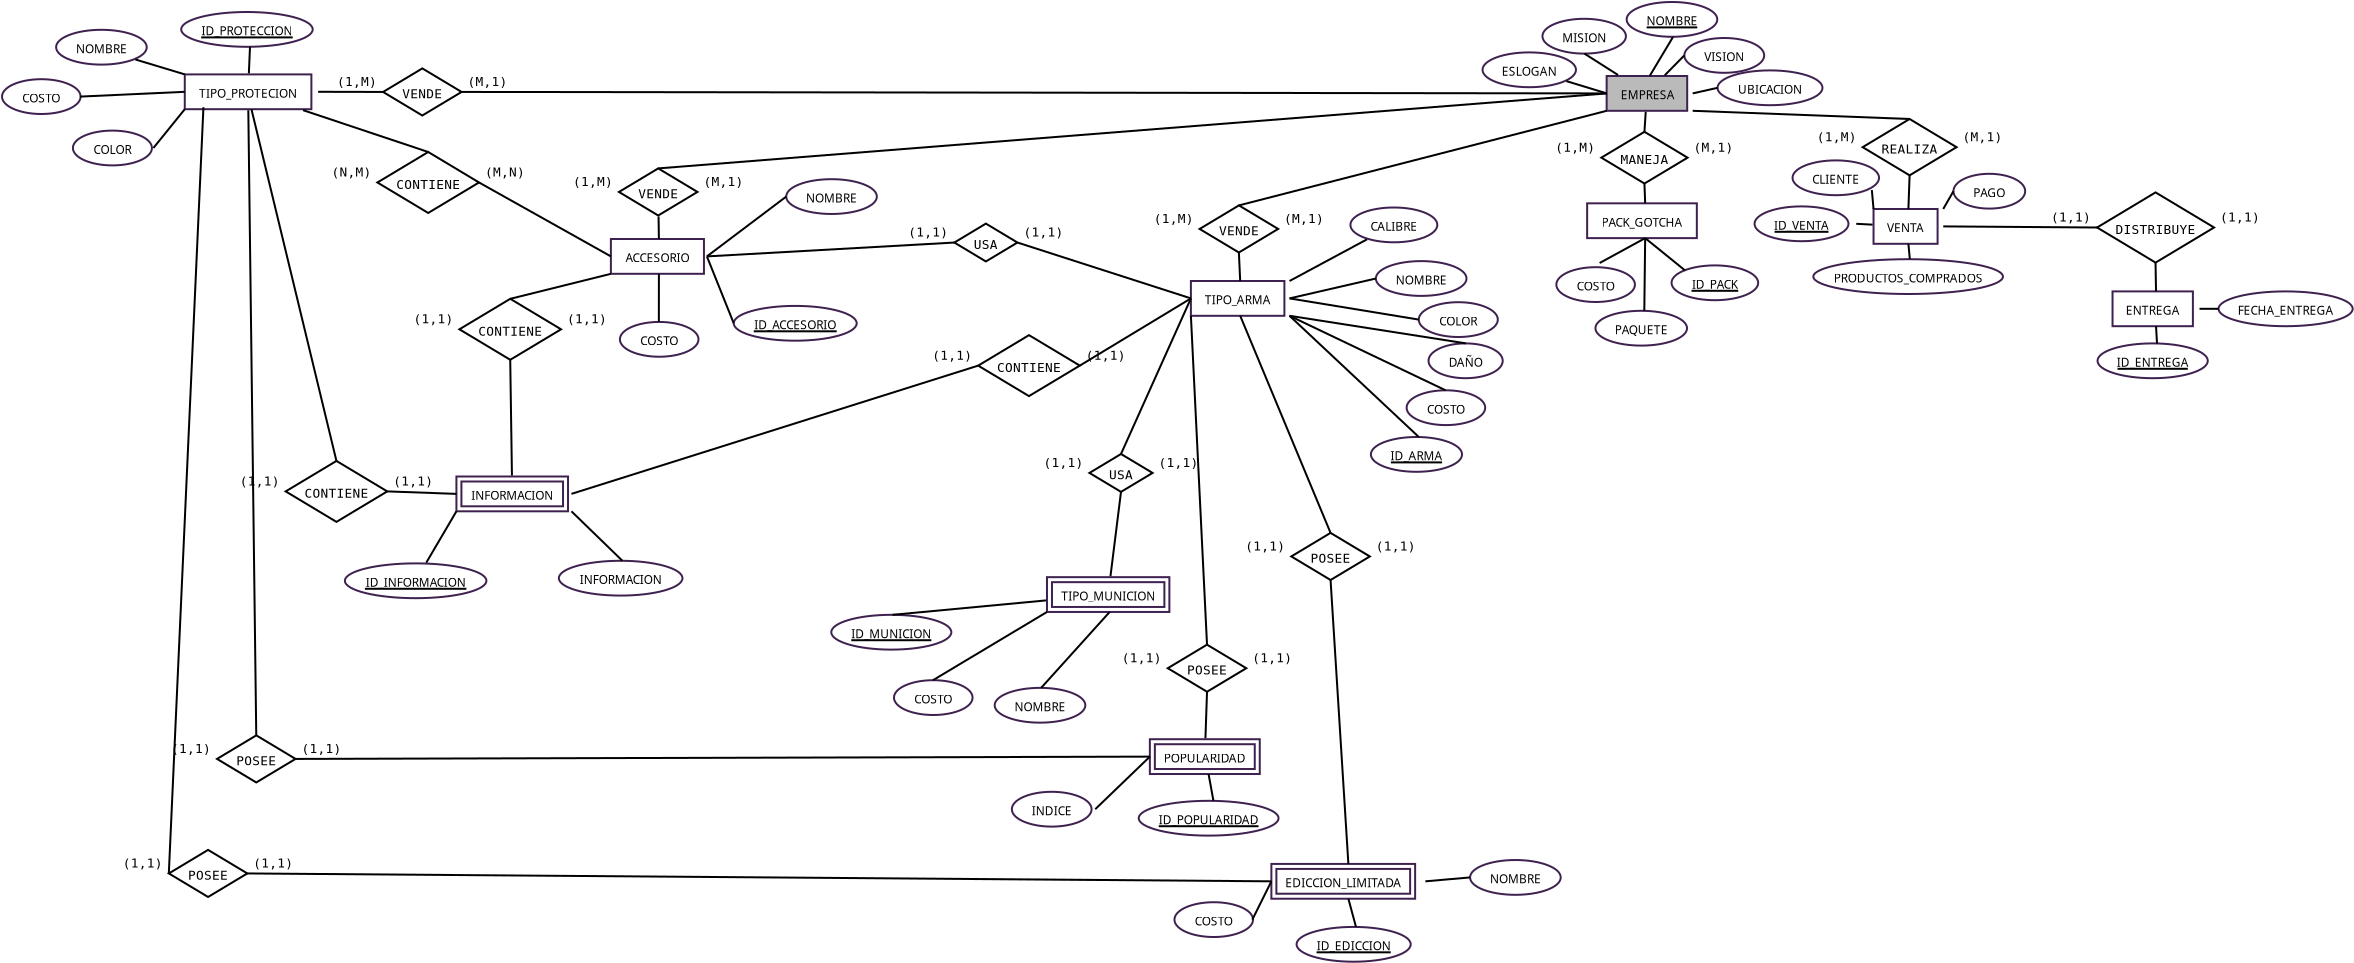 <?xml version="1.0" encoding="UTF-8"?>
<dia:diagram xmlns:dia="http://www.lysator.liu.se/~alla/dia/">
  <dia:layer name="Fondo" visible="true" active="true">
    <dia:object type="ER - Entity" version="0" id="O0">
      <dia:attribute name="obj_pos">
        <dia:point val="23.25,0.08"/>
      </dia:attribute>
      <dia:attribute name="obj_bb">
        <dia:rectangle val="23.2,0.03;27.602,1.87"/>
      </dia:attribute>
      <dia:attribute name="elem_corner">
        <dia:point val="23.25,0.08"/>
      </dia:attribute>
      <dia:attribute name="elem_width">
        <dia:real val="4.303"/>
      </dia:attribute>
      <dia:attribute name="elem_height">
        <dia:real val="1.74"/>
      </dia:attribute>
      <dia:attribute name="border_width">
        <dia:real val="0.1"/>
      </dia:attribute>
      <dia:attribute name="border_color">
        <dia:color val="#3f214f"/>
      </dia:attribute>
      <dia:attribute name="inner_color">
        <dia:color val="#bababa"/>
      </dia:attribute>
      <dia:attribute name="name">
        <dia:string>#EMPRESA#</dia:string>
      </dia:attribute>
      <dia:attribute name="weak">
        <dia:boolean val="false"/>
      </dia:attribute>
      <dia:attribute name="associative">
        <dia:boolean val="false"/>
      </dia:attribute>
      <dia:attribute name="font">
        <dia:font family="Bodoni MT" style="0" name="Courier"/>
      </dia:attribute>
      <dia:attribute name="font_height">
        <dia:real val="0.74"/>
      </dia:attribute>
    </dia:object>
    <dia:object type="ER - Attribute" version="0" id="O1">
      <dia:attribute name="obj_pos">
        <dia:point val="24.25,-3.62"/>
      </dia:attribute>
      <dia:attribute name="obj_bb">
        <dia:rectangle val="24.2,-3.67;28.945,-1.83"/>
      </dia:attribute>
      <dia:attribute name="elem_corner">
        <dia:point val="24.25,-3.62"/>
      </dia:attribute>
      <dia:attribute name="elem_width">
        <dia:real val="4.645"/>
      </dia:attribute>
      <dia:attribute name="elem_height">
        <dia:real val="1.74"/>
      </dia:attribute>
      <dia:attribute name="border_width">
        <dia:real val="0.1"/>
      </dia:attribute>
      <dia:attribute name="border_color">
        <dia:color val="#3f214f"/>
      </dia:attribute>
      <dia:attribute name="inner_color">
        <dia:color val="#ffffff"/>
      </dia:attribute>
      <dia:attribute name="name">
        <dia:string>#NOMBRE#</dia:string>
      </dia:attribute>
      <dia:attribute name="key">
        <dia:boolean val="true"/>
      </dia:attribute>
      <dia:attribute name="weak_key">
        <dia:boolean val="false"/>
      </dia:attribute>
      <dia:attribute name="derived">
        <dia:boolean val="false"/>
      </dia:attribute>
      <dia:attribute name="multivalued">
        <dia:boolean val="false"/>
      </dia:attribute>
      <dia:attribute name="font">
        <dia:font family="Bodoni MT" style="0" name="Courier"/>
      </dia:attribute>
      <dia:attribute name="font_height">
        <dia:real val="0.74"/>
      </dia:attribute>
    </dia:object>
    <dia:object type="ER - Attribute" version="0" id="O2">
      <dia:attribute name="obj_pos">
        <dia:point val="28.795,-0.2"/>
      </dia:attribute>
      <dia:attribute name="obj_bb">
        <dia:rectangle val="28.745,-0.25;34.208,1.59"/>
      </dia:attribute>
      <dia:attribute name="elem_corner">
        <dia:point val="28.795,-0.2"/>
      </dia:attribute>
      <dia:attribute name="elem_width">
        <dia:real val="5.362"/>
      </dia:attribute>
      <dia:attribute name="elem_height">
        <dia:real val="1.74"/>
      </dia:attribute>
      <dia:attribute name="border_width">
        <dia:real val="0.1"/>
      </dia:attribute>
      <dia:attribute name="border_color">
        <dia:color val="#3f214f"/>
      </dia:attribute>
      <dia:attribute name="inner_color">
        <dia:color val="#ffffff"/>
      </dia:attribute>
      <dia:attribute name="name">
        <dia:string>#UBICACION#</dia:string>
      </dia:attribute>
      <dia:attribute name="key">
        <dia:boolean val="false"/>
      </dia:attribute>
      <dia:attribute name="weak_key">
        <dia:boolean val="false"/>
      </dia:attribute>
      <dia:attribute name="derived">
        <dia:boolean val="false"/>
      </dia:attribute>
      <dia:attribute name="multivalued">
        <dia:boolean val="false"/>
      </dia:attribute>
      <dia:attribute name="font">
        <dia:font family="Bodoni MT" style="0" name="Courier"/>
      </dia:attribute>
      <dia:attribute name="font_height">
        <dia:real val="0.74"/>
      </dia:attribute>
    </dia:object>
    <dia:object type="ER - Attribute" version="0" id="O3">
      <dia:attribute name="obj_pos">
        <dia:point val="20.04,-2.78"/>
      </dia:attribute>
      <dia:attribute name="obj_bb">
        <dia:rectangle val="19.99,-2.83;24.285,-0.99"/>
      </dia:attribute>
      <dia:attribute name="elem_corner">
        <dia:point val="20.04,-2.78"/>
      </dia:attribute>
      <dia:attribute name="elem_width">
        <dia:real val="4.195"/>
      </dia:attribute>
      <dia:attribute name="elem_height">
        <dia:real val="1.74"/>
      </dia:attribute>
      <dia:attribute name="border_width">
        <dia:real val="0.1"/>
      </dia:attribute>
      <dia:attribute name="border_color">
        <dia:color val="#3f214f"/>
      </dia:attribute>
      <dia:attribute name="inner_color">
        <dia:color val="#ffffff"/>
      </dia:attribute>
      <dia:attribute name="name">
        <dia:string>#MISION#</dia:string>
      </dia:attribute>
      <dia:attribute name="key">
        <dia:boolean val="false"/>
      </dia:attribute>
      <dia:attribute name="weak_key">
        <dia:boolean val="false"/>
      </dia:attribute>
      <dia:attribute name="derived">
        <dia:boolean val="false"/>
      </dia:attribute>
      <dia:attribute name="multivalued">
        <dia:boolean val="false"/>
      </dia:attribute>
      <dia:attribute name="font">
        <dia:font family="Bodoni MT" style="0" name="Courier"/>
      </dia:attribute>
      <dia:attribute name="font_height">
        <dia:real val="0.74"/>
      </dia:attribute>
    </dia:object>
    <dia:object type="ER - Attribute" version="0" id="O4">
      <dia:attribute name="obj_pos">
        <dia:point val="27.135,-1.82"/>
      </dia:attribute>
      <dia:attribute name="obj_bb">
        <dia:rectangle val="27.085,-1.87;31.3,-0.03"/>
      </dia:attribute>
      <dia:attribute name="elem_corner">
        <dia:point val="27.135,-1.82"/>
      </dia:attribute>
      <dia:attribute name="elem_width">
        <dia:real val="4.115"/>
      </dia:attribute>
      <dia:attribute name="elem_height">
        <dia:real val="1.74"/>
      </dia:attribute>
      <dia:attribute name="border_width">
        <dia:real val="0.1"/>
      </dia:attribute>
      <dia:attribute name="border_color">
        <dia:color val="#3f214f"/>
      </dia:attribute>
      <dia:attribute name="inner_color">
        <dia:color val="#ffffff"/>
      </dia:attribute>
      <dia:attribute name="name">
        <dia:string>#VISION#</dia:string>
      </dia:attribute>
      <dia:attribute name="key">
        <dia:boolean val="false"/>
      </dia:attribute>
      <dia:attribute name="weak_key">
        <dia:boolean val="false"/>
      </dia:attribute>
      <dia:attribute name="derived">
        <dia:boolean val="false"/>
      </dia:attribute>
      <dia:attribute name="multivalued">
        <dia:boolean val="false"/>
      </dia:attribute>
      <dia:attribute name="font">
        <dia:font family="Bodoni MT" style="0" name="Courier"/>
      </dia:attribute>
      <dia:attribute name="font_height">
        <dia:real val="0.74"/>
      </dia:attribute>
    </dia:object>
    <dia:object type="ER - Attribute" version="0" id="O5">
      <dia:attribute name="obj_pos">
        <dia:point val="17.045,-1.1"/>
      </dia:attribute>
      <dia:attribute name="obj_bb">
        <dia:rectangle val="16.995,-1.15;21.92,0.69"/>
      </dia:attribute>
      <dia:attribute name="elem_corner">
        <dia:point val="17.045,-1.1"/>
      </dia:attribute>
      <dia:attribute name="elem_width">
        <dia:real val="4.825"/>
      </dia:attribute>
      <dia:attribute name="elem_height">
        <dia:real val="1.74"/>
      </dia:attribute>
      <dia:attribute name="border_width">
        <dia:real val="0.1"/>
      </dia:attribute>
      <dia:attribute name="border_color">
        <dia:color val="#3f214f"/>
      </dia:attribute>
      <dia:attribute name="inner_color">
        <dia:color val="#ffffff"/>
      </dia:attribute>
      <dia:attribute name="name">
        <dia:string>#ESLOGAN#</dia:string>
      </dia:attribute>
      <dia:attribute name="key">
        <dia:boolean val="false"/>
      </dia:attribute>
      <dia:attribute name="weak_key">
        <dia:boolean val="false"/>
      </dia:attribute>
      <dia:attribute name="derived">
        <dia:boolean val="false"/>
      </dia:attribute>
      <dia:attribute name="multivalued">
        <dia:boolean val="false"/>
      </dia:attribute>
      <dia:attribute name="font">
        <dia:font family="Bodoni MT" style="0" name="Courier"/>
      </dia:attribute>
      <dia:attribute name="font_height">
        <dia:real val="0.74"/>
      </dia:attribute>
    </dia:object>
    <dia:object type="Standard - Line" version="0" id="O6">
      <dia:attribute name="obj_pos">
        <dia:point val="23.893,0.03"/>
      </dia:attribute>
      <dia:attribute name="obj_bb">
        <dia:rectangle val="22.069,-1.109;23.962,0.099"/>
      </dia:attribute>
      <dia:attribute name="conn_endpoints">
        <dia:point val="23.893,0.03"/>
        <dia:point val="22.138,-1.04"/>
      </dia:attribute>
      <dia:attribute name="numcp">
        <dia:int val="1"/>
      </dia:attribute>
      <dia:connections>
        <dia:connection handle="0" to="O0" connection="8"/>
        <dia:connection handle="1" to="O3" connection="6"/>
      </dia:connections>
    </dia:object>
    <dia:object type="Standard - Line" version="0" id="O7">
      <dia:attribute name="obj_pos">
        <dia:point val="23.25,0.95"/>
      </dia:attribute>
      <dia:attribute name="obj_bb">
        <dia:rectangle val="21.269,0.29;23.313,1.012"/>
      </dia:attribute>
      <dia:attribute name="conn_endpoints">
        <dia:point val="23.25,0.95"/>
        <dia:point val="21.332,0.353"/>
      </dia:attribute>
      <dia:attribute name="numcp">
        <dia:int val="1"/>
      </dia:attribute>
      <dia:connections>
        <dia:connection handle="0" to="O0" connection="3"/>
        <dia:connection handle="1" to="O5" connection="8"/>
      </dia:connections>
    </dia:object>
    <dia:object type="Standard - Line" version="0" id="O8">
      <dia:attribute name="obj_pos">
        <dia:point val="25.401,0.08"/>
      </dia:attribute>
      <dia:attribute name="obj_bb">
        <dia:rectangle val="25.333,-1.949;26.641,0.148"/>
      </dia:attribute>
      <dia:attribute name="conn_endpoints">
        <dia:point val="25.401,0.08"/>
        <dia:point val="26.573,-1.88"/>
      </dia:attribute>
      <dia:attribute name="numcp">
        <dia:int val="1"/>
      </dia:attribute>
      <dia:connections>
        <dia:connection handle="0" to="O0" connection="1"/>
        <dia:connection handle="1" to="O1" connection="6"/>
      </dia:connections>
    </dia:object>
    <dia:object type="Standard - Line" version="0" id="O9">
      <dia:attribute name="obj_pos">
        <dia:point val="26.227,0.044"/>
      </dia:attribute>
      <dia:attribute name="obj_bb">
        <dia:rectangle val="26.157,-1.021;27.206,0.115"/>
      </dia:attribute>
      <dia:attribute name="conn_endpoints">
        <dia:point val="26.227,0.044"/>
        <dia:point val="27.135,-0.95"/>
      </dia:attribute>
      <dia:attribute name="numcp">
        <dia:int val="1"/>
      </dia:attribute>
      <dia:connections>
        <dia:connection handle="0" to="O0" connection="8"/>
        <dia:connection handle="1" to="O4" connection="3"/>
      </dia:connections>
    </dia:object>
    <dia:object type="Standard - Line" version="0" id="O10">
      <dia:attribute name="obj_pos">
        <dia:point val="27.552,0.95"/>
      </dia:attribute>
      <dia:attribute name="obj_bb">
        <dia:rectangle val="27.493,0.61;28.855,1.009"/>
      </dia:attribute>
      <dia:attribute name="conn_endpoints">
        <dia:point val="27.552,0.95"/>
        <dia:point val="28.795,0.67"/>
      </dia:attribute>
      <dia:attribute name="numcp">
        <dia:int val="1"/>
      </dia:attribute>
      <dia:connections>
        <dia:connection handle="0" to="O0" connection="4"/>
        <dia:connection handle="1" to="O2" connection="3"/>
      </dia:connections>
    </dia:object>
    <dia:object type="ER - Entity" version="0" id="O11">
      <dia:attribute name="obj_pos">
        <dia:point val="36.595,6.73"/>
      </dia:attribute>
      <dia:attribute name="obj_bb">
        <dia:rectangle val="36.545,6.68;40.13,8.52"/>
      </dia:attribute>
      <dia:attribute name="elem_corner">
        <dia:point val="36.595,6.73"/>
      </dia:attribute>
      <dia:attribute name="elem_width">
        <dia:real val="3.485"/>
      </dia:attribute>
      <dia:attribute name="elem_height">
        <dia:real val="1.74"/>
      </dia:attribute>
      <dia:attribute name="border_width">
        <dia:real val="0.1"/>
      </dia:attribute>
      <dia:attribute name="border_color">
        <dia:color val="#3f214f"/>
      </dia:attribute>
      <dia:attribute name="inner_color">
        <dia:color val="#ffffff"/>
      </dia:attribute>
      <dia:attribute name="name">
        <dia:string>#VENTA#</dia:string>
      </dia:attribute>
      <dia:attribute name="weak">
        <dia:boolean val="false"/>
      </dia:attribute>
      <dia:attribute name="associative">
        <dia:boolean val="false"/>
      </dia:attribute>
      <dia:attribute name="font">
        <dia:font family="Bodoni MT" style="0" name="Courier"/>
      </dia:attribute>
      <dia:attribute name="font_height">
        <dia:real val="0.74"/>
      </dia:attribute>
    </dia:object>
    <dia:object type="ER - Relationship" version="0" id="O12">
      <dia:attribute name="obj_pos">
        <dia:point val="36.05,2.23"/>
      </dia:attribute>
      <dia:attribute name="obj_bb">
        <dia:rectangle val="33.775,2.18;43.02,5.097"/>
      </dia:attribute>
      <dia:attribute name="elem_corner">
        <dia:point val="36.05,2.23"/>
      </dia:attribute>
      <dia:attribute name="elem_width">
        <dia:real val="4.695"/>
      </dia:attribute>
      <dia:attribute name="elem_height">
        <dia:real val="2.817"/>
      </dia:attribute>
      <dia:attribute name="border_width">
        <dia:real val="0.1"/>
      </dia:attribute>
      <dia:attribute name="border_color">
        <dia:color val="#000000"/>
      </dia:attribute>
      <dia:attribute name="inner_color">
        <dia:color val="#ffffff"/>
      </dia:attribute>
      <dia:attribute name="name">
        <dia:string>#REALIZA#</dia:string>
      </dia:attribute>
      <dia:attribute name="left_card">
        <dia:string>#(1,M)#</dia:string>
      </dia:attribute>
      <dia:attribute name="right_card">
        <dia:string>#(M,1)#</dia:string>
      </dia:attribute>
      <dia:attribute name="identifying">
        <dia:boolean val="false"/>
      </dia:attribute>
      <dia:attribute name="rotated">
        <dia:boolean val="false"/>
      </dia:attribute>
      <dia:attribute name="font">
        <dia:font family="monospace" style="0" name="Courier"/>
      </dia:attribute>
      <dia:attribute name="font_height">
        <dia:real val="0.8"/>
      </dia:attribute>
    </dia:object>
    <dia:object type="Standard - Line" version="0" id="O13">
      <dia:attribute name="obj_pos">
        <dia:point val="27.552,1.82"/>
      </dia:attribute>
      <dia:attribute name="obj_bb">
        <dia:rectangle val="27.501,1.768;38.45,2.281"/>
      </dia:attribute>
      <dia:attribute name="conn_endpoints">
        <dia:point val="27.552,1.82"/>
        <dia:point val="38.398,2.23"/>
      </dia:attribute>
      <dia:attribute name="numcp">
        <dia:int val="1"/>
      </dia:attribute>
      <dia:connections>
        <dia:connection handle="0" to="O0" connection="7"/>
        <dia:connection handle="1" to="O12" connection="2"/>
      </dia:connections>
    </dia:object>
    <dia:object type="Standard - Line" version="0" id="O14">
      <dia:attribute name="obj_pos">
        <dia:point val="38.398,5.047"/>
      </dia:attribute>
      <dia:attribute name="obj_bb">
        <dia:rectangle val="38.286,4.995;38.449,6.781"/>
      </dia:attribute>
      <dia:attribute name="conn_endpoints">
        <dia:point val="38.398,5.047"/>
        <dia:point val="38.338,6.73"/>
      </dia:attribute>
      <dia:attribute name="numcp">
        <dia:int val="1"/>
      </dia:attribute>
      <dia:connections>
        <dia:connection handle="0" to="O12" connection="6"/>
        <dia:connection handle="1" to="O11" connection="1"/>
      </dia:connections>
    </dia:object>
    <dia:object type="ER - Attribute" version="0" id="O15">
      <dia:attribute name="obj_pos">
        <dia:point val="30.645,6.6"/>
      </dia:attribute>
      <dia:attribute name="obj_bb">
        <dia:rectangle val="30.595,6.55;35.78,8.39"/>
      </dia:attribute>
      <dia:attribute name="elem_corner">
        <dia:point val="30.645,6.6"/>
      </dia:attribute>
      <dia:attribute name="elem_width">
        <dia:real val="5.085"/>
      </dia:attribute>
      <dia:attribute name="elem_height">
        <dia:real val="1.74"/>
      </dia:attribute>
      <dia:attribute name="border_width">
        <dia:real val="0.1"/>
      </dia:attribute>
      <dia:attribute name="border_color">
        <dia:color val="#3f214f"/>
      </dia:attribute>
      <dia:attribute name="inner_color">
        <dia:color val="#ffffff"/>
      </dia:attribute>
      <dia:attribute name="name">
        <dia:string>#ID_VENTA#</dia:string>
      </dia:attribute>
      <dia:attribute name="key">
        <dia:boolean val="true"/>
      </dia:attribute>
      <dia:attribute name="weak_key">
        <dia:boolean val="false"/>
      </dia:attribute>
      <dia:attribute name="derived">
        <dia:boolean val="false"/>
      </dia:attribute>
      <dia:attribute name="multivalued">
        <dia:boolean val="false"/>
      </dia:attribute>
      <dia:attribute name="font">
        <dia:font family="Bodoni MT" style="0" name="Courier"/>
      </dia:attribute>
      <dia:attribute name="font_height">
        <dia:real val="0.74"/>
      </dia:attribute>
    </dia:object>
    <dia:object type="ER - Attribute" version="0" id="O16">
      <dia:attribute name="obj_pos">
        <dia:point val="32.545,4.3"/>
      </dia:attribute>
      <dia:attribute name="obj_bb">
        <dia:rectangle val="32.495,4.25;37.24,6.09"/>
      </dia:attribute>
      <dia:attribute name="elem_corner">
        <dia:point val="32.545,4.3"/>
      </dia:attribute>
      <dia:attribute name="elem_width">
        <dia:real val="4.645"/>
      </dia:attribute>
      <dia:attribute name="elem_height">
        <dia:real val="1.74"/>
      </dia:attribute>
      <dia:attribute name="border_width">
        <dia:real val="0.1"/>
      </dia:attribute>
      <dia:attribute name="border_color">
        <dia:color val="#3f214f"/>
      </dia:attribute>
      <dia:attribute name="inner_color">
        <dia:color val="#ffffff"/>
      </dia:attribute>
      <dia:attribute name="name">
        <dia:string>#CLIENTE#</dia:string>
      </dia:attribute>
      <dia:attribute name="key">
        <dia:boolean val="false"/>
      </dia:attribute>
      <dia:attribute name="weak_key">
        <dia:boolean val="false"/>
      </dia:attribute>
      <dia:attribute name="derived">
        <dia:boolean val="false"/>
      </dia:attribute>
      <dia:attribute name="multivalued">
        <dia:boolean val="false"/>
      </dia:attribute>
      <dia:attribute name="font">
        <dia:font family="Bodoni MT" style="0" name="Courier"/>
      </dia:attribute>
      <dia:attribute name="font_height">
        <dia:real val="0.74"/>
      </dia:attribute>
    </dia:object>
    <dia:object type="ER - Attribute" version="0" id="O17">
      <dia:attribute name="obj_pos">
        <dia:point val="40.59,4.97"/>
      </dia:attribute>
      <dia:attribute name="obj_bb">
        <dia:rectangle val="40.54,4.92;44.288,6.76"/>
      </dia:attribute>
      <dia:attribute name="elem_corner">
        <dia:point val="40.59,4.97"/>
      </dia:attribute>
      <dia:attribute name="elem_width">
        <dia:real val="3.647"/>
      </dia:attribute>
      <dia:attribute name="elem_height">
        <dia:real val="1.74"/>
      </dia:attribute>
      <dia:attribute name="border_width">
        <dia:real val="0.1"/>
      </dia:attribute>
      <dia:attribute name="border_color">
        <dia:color val="#3f214f"/>
      </dia:attribute>
      <dia:attribute name="inner_color">
        <dia:color val="#ffffff"/>
      </dia:attribute>
      <dia:attribute name="name">
        <dia:string>#PAGO#</dia:string>
      </dia:attribute>
      <dia:attribute name="key">
        <dia:boolean val="false"/>
      </dia:attribute>
      <dia:attribute name="weak_key">
        <dia:boolean val="false"/>
      </dia:attribute>
      <dia:attribute name="derived">
        <dia:boolean val="false"/>
      </dia:attribute>
      <dia:attribute name="multivalued">
        <dia:boolean val="false"/>
      </dia:attribute>
      <dia:attribute name="font">
        <dia:font family="Bodoni MT" style="0" name="Courier"/>
      </dia:attribute>
      <dia:attribute name="font_height">
        <dia:real val="0.74"/>
      </dia:attribute>
    </dia:object>
    <dia:object type="ER - Attribute" version="0" id="O18">
      <dia:attribute name="obj_pos">
        <dia:point val="33.585,9.24"/>
      </dia:attribute>
      <dia:attribute name="obj_bb">
        <dia:rectangle val="33.535,9.19;43.285,11.03"/>
      </dia:attribute>
      <dia:attribute name="elem_corner">
        <dia:point val="33.585,9.24"/>
      </dia:attribute>
      <dia:attribute name="elem_width">
        <dia:real val="9.65"/>
      </dia:attribute>
      <dia:attribute name="elem_height">
        <dia:real val="1.74"/>
      </dia:attribute>
      <dia:attribute name="border_width">
        <dia:real val="0.1"/>
      </dia:attribute>
      <dia:attribute name="border_color">
        <dia:color val="#3f214f"/>
      </dia:attribute>
      <dia:attribute name="inner_color">
        <dia:color val="#ffffff"/>
      </dia:attribute>
      <dia:attribute name="name">
        <dia:string>#PRODUCTOS_COMPRADOS#</dia:string>
      </dia:attribute>
      <dia:attribute name="key">
        <dia:boolean val="false"/>
      </dia:attribute>
      <dia:attribute name="weak_key">
        <dia:boolean val="false"/>
      </dia:attribute>
      <dia:attribute name="derived">
        <dia:boolean val="false"/>
      </dia:attribute>
      <dia:attribute name="multivalued">
        <dia:boolean val="false"/>
      </dia:attribute>
      <dia:attribute name="font">
        <dia:font family="Bodoni MT" style="0" name="Courier"/>
      </dia:attribute>
      <dia:attribute name="font_height">
        <dia:real val="0.74"/>
      </dia:attribute>
    </dia:object>
    <dia:object type="Standard - Line" version="0" id="O19">
      <dia:attribute name="obj_pos">
        <dia:point val="36.626,7.514"/>
      </dia:attribute>
      <dia:attribute name="obj_bb">
        <dia:rectangle val="35.678,7.417;36.679,7.567"/>
      </dia:attribute>
      <dia:attribute name="conn_endpoints">
        <dia:point val="36.626,7.514"/>
        <dia:point val="35.73,7.47"/>
      </dia:attribute>
      <dia:attribute name="numcp">
        <dia:int val="1"/>
      </dia:attribute>
      <dia:connections>
        <dia:connection handle="0" to="O11" connection="8"/>
        <dia:connection handle="1" to="O15" connection="4"/>
      </dia:connections>
    </dia:object>
    <dia:object type="Standard - Line" version="0" id="O20">
      <dia:attribute name="obj_pos">
        <dia:point val="40.08,6.73"/>
      </dia:attribute>
      <dia:attribute name="obj_bb">
        <dia:rectangle val="40.012,5.771;40.658,6.798"/>
      </dia:attribute>
      <dia:attribute name="conn_endpoints">
        <dia:point val="40.08,6.73"/>
        <dia:point val="40.59,5.84"/>
      </dia:attribute>
      <dia:attribute name="numcp">
        <dia:int val="1"/>
      </dia:attribute>
      <dia:connections>
        <dia:connection handle="0" to="O11" connection="2"/>
        <dia:connection handle="1" to="O17" connection="3"/>
      </dia:connections>
    </dia:object>
    <dia:object type="Standard - Line" version="0" id="O21">
      <dia:attribute name="obj_pos">
        <dia:point val="36.595,6.73"/>
      </dia:attribute>
      <dia:attribute name="obj_bb">
        <dia:rectangle val="36.456,5.731;36.649,6.784"/>
      </dia:attribute>
      <dia:attribute name="conn_endpoints">
        <dia:point val="36.595,6.73"/>
        <dia:point val="36.51,5.785"/>
      </dia:attribute>
      <dia:attribute name="numcp">
        <dia:int val="1"/>
      </dia:attribute>
      <dia:connections>
        <dia:connection handle="0" to="O11" connection="0"/>
        <dia:connection handle="1" to="O16" connection="7"/>
      </dia:connections>
    </dia:object>
    <dia:object type="Standard - Line" version="0" id="O22">
      <dia:attribute name="obj_pos">
        <dia:point val="38.338,8.47"/>
      </dia:attribute>
      <dia:attribute name="obj_bb">
        <dia:rectangle val="38.283,8.415;38.465,9.294"/>
      </dia:attribute>
      <dia:attribute name="conn_endpoints">
        <dia:point val="38.338,8.47"/>
        <dia:point val="38.41,9.24"/>
      </dia:attribute>
      <dia:attribute name="numcp">
        <dia:int val="1"/>
      </dia:attribute>
      <dia:connections>
        <dia:connection handle="0" to="O11" connection="6"/>
        <dia:connection handle="1" to="O18" connection="1"/>
      </dia:connections>
    </dia:object>
    <dia:object type="ER - Relationship" version="0" id="O23">
      <dia:attribute name="obj_pos">
        <dia:point val="47.77,5.9"/>
      </dia:attribute>
      <dia:attribute name="obj_bb">
        <dia:rectangle val="45.495,5.85;55.895,9.46"/>
      </dia:attribute>
      <dia:attribute name="elem_corner">
        <dia:point val="47.77,5.9"/>
      </dia:attribute>
      <dia:attribute name="elem_width">
        <dia:real val="5.85"/>
      </dia:attribute>
      <dia:attribute name="elem_height">
        <dia:real val="3.51"/>
      </dia:attribute>
      <dia:attribute name="border_width">
        <dia:real val="0.1"/>
      </dia:attribute>
      <dia:attribute name="border_color">
        <dia:color val="#000000"/>
      </dia:attribute>
      <dia:attribute name="inner_color">
        <dia:color val="#ffffff"/>
      </dia:attribute>
      <dia:attribute name="name">
        <dia:string>#DISTRIBUYE#</dia:string>
      </dia:attribute>
      <dia:attribute name="left_card">
        <dia:string>#(1,1)#</dia:string>
      </dia:attribute>
      <dia:attribute name="right_card">
        <dia:string>#(1,1)#</dia:string>
      </dia:attribute>
      <dia:attribute name="identifying">
        <dia:boolean val="false"/>
      </dia:attribute>
      <dia:attribute name="rotated">
        <dia:boolean val="false"/>
      </dia:attribute>
      <dia:attribute name="font">
        <dia:font family="monospace" style="0" name="Courier"/>
      </dia:attribute>
      <dia:attribute name="font_height">
        <dia:real val="0.8"/>
      </dia:attribute>
    </dia:object>
    <dia:object type="Standard - Line" version="0" id="O24">
      <dia:attribute name="obj_pos">
        <dia:point val="40.08,7.6"/>
      </dia:attribute>
      <dia:attribute name="obj_bb">
        <dia:rectangle val="40.03,7.549;47.821,7.705"/>
      </dia:attribute>
      <dia:attribute name="conn_endpoints">
        <dia:point val="40.08,7.6"/>
        <dia:point val="47.77,7.655"/>
      </dia:attribute>
      <dia:attribute name="numcp">
        <dia:int val="1"/>
      </dia:attribute>
      <dia:connections>
        <dia:connection handle="0" to="O11" connection="4"/>
        <dia:connection handle="1" to="O23" connection="0"/>
      </dia:connections>
    </dia:object>
    <dia:object type="ER - Entity" version="0" id="O25">
      <dia:attribute name="obj_pos">
        <dia:point val="48.545,10.85"/>
      </dia:attribute>
      <dia:attribute name="obj_bb">
        <dia:rectangle val="48.495,10.8;52.943,12.64"/>
      </dia:attribute>
      <dia:attribute name="elem_corner">
        <dia:point val="48.545,10.85"/>
      </dia:attribute>
      <dia:attribute name="elem_width">
        <dia:real val="4.348"/>
      </dia:attribute>
      <dia:attribute name="elem_height">
        <dia:real val="1.74"/>
      </dia:attribute>
      <dia:attribute name="border_width">
        <dia:real val="0.1"/>
      </dia:attribute>
      <dia:attribute name="border_color">
        <dia:color val="#3f214f"/>
      </dia:attribute>
      <dia:attribute name="inner_color">
        <dia:color val="#ffffff"/>
      </dia:attribute>
      <dia:attribute name="name">
        <dia:string>#ENTREGA#</dia:string>
      </dia:attribute>
      <dia:attribute name="weak">
        <dia:boolean val="false"/>
      </dia:attribute>
      <dia:attribute name="associative">
        <dia:boolean val="false"/>
      </dia:attribute>
      <dia:attribute name="font">
        <dia:font family="Bodoni MT" style="0" name="Courier"/>
      </dia:attribute>
      <dia:attribute name="font_height">
        <dia:real val="0.74"/>
      </dia:attribute>
    </dia:object>
    <dia:object type="Standard - Line" version="0" id="O26">
      <dia:attribute name="obj_pos">
        <dia:point val="50.695,9.41"/>
      </dia:attribute>
      <dia:attribute name="obj_bb">
        <dia:rectangle val="50.644,9.359;50.77,10.9"/>
      </dia:attribute>
      <dia:attribute name="conn_endpoints">
        <dia:point val="50.695,9.41"/>
        <dia:point val="50.719,10.85"/>
      </dia:attribute>
      <dia:attribute name="numcp">
        <dia:int val="1"/>
      </dia:attribute>
      <dia:connections>
        <dia:connection handle="0" to="O23" connection="6"/>
        <dia:connection handle="1" to="O25" connection="1"/>
      </dia:connections>
    </dia:object>
    <dia:object type="ER - Attribute" version="0" id="O27">
      <dia:attribute name="obj_pos">
        <dia:point val="47.795,13.45"/>
      </dia:attribute>
      <dia:attribute name="obj_bb">
        <dia:rectangle val="47.745,13.4;53.793,15.24"/>
      </dia:attribute>
      <dia:attribute name="elem_corner">
        <dia:point val="47.795,13.45"/>
      </dia:attribute>
      <dia:attribute name="elem_width">
        <dia:real val="5.947"/>
      </dia:attribute>
      <dia:attribute name="elem_height">
        <dia:real val="1.74"/>
      </dia:attribute>
      <dia:attribute name="border_width">
        <dia:real val="0.1"/>
      </dia:attribute>
      <dia:attribute name="border_color">
        <dia:color val="#3f214f"/>
      </dia:attribute>
      <dia:attribute name="inner_color">
        <dia:color val="#ffffff"/>
      </dia:attribute>
      <dia:attribute name="name">
        <dia:string>#ID_ENTREGA#</dia:string>
      </dia:attribute>
      <dia:attribute name="key">
        <dia:boolean val="true"/>
      </dia:attribute>
      <dia:attribute name="weak_key">
        <dia:boolean val="false"/>
      </dia:attribute>
      <dia:attribute name="derived">
        <dia:boolean val="false"/>
      </dia:attribute>
      <dia:attribute name="multivalued">
        <dia:boolean val="false"/>
      </dia:attribute>
      <dia:attribute name="font">
        <dia:font family="Bodoni MT" style="0" name="Courier"/>
      </dia:attribute>
      <dia:attribute name="font_height">
        <dia:real val="0.74"/>
      </dia:attribute>
    </dia:object>
    <dia:object type="ER - Attribute" version="0" id="O28">
      <dia:attribute name="obj_pos">
        <dia:point val="53.845,10.85"/>
      </dia:attribute>
      <dia:attribute name="obj_bb">
        <dia:rectangle val="53.795,10.8;61.19,12.64"/>
      </dia:attribute>
      <dia:attribute name="elem_corner">
        <dia:point val="53.845,10.85"/>
      </dia:attribute>
      <dia:attribute name="elem_width">
        <dia:real val="7.295"/>
      </dia:attribute>
      <dia:attribute name="elem_height">
        <dia:real val="1.74"/>
      </dia:attribute>
      <dia:attribute name="border_width">
        <dia:real val="0.1"/>
      </dia:attribute>
      <dia:attribute name="border_color">
        <dia:color val="#3f214f"/>
      </dia:attribute>
      <dia:attribute name="inner_color">
        <dia:color val="#ffffff"/>
      </dia:attribute>
      <dia:attribute name="name">
        <dia:string>#FECHA_ENTREGA#</dia:string>
      </dia:attribute>
      <dia:attribute name="key">
        <dia:boolean val="false"/>
      </dia:attribute>
      <dia:attribute name="weak_key">
        <dia:boolean val="false"/>
      </dia:attribute>
      <dia:attribute name="derived">
        <dia:boolean val="false"/>
      </dia:attribute>
      <dia:attribute name="multivalued">
        <dia:boolean val="false"/>
      </dia:attribute>
      <dia:attribute name="font">
        <dia:font family="Bodoni MT" style="0" name="Courier"/>
      </dia:attribute>
      <dia:attribute name="font_height">
        <dia:real val="0.74"/>
      </dia:attribute>
    </dia:object>
    <dia:object type="Standard - Line" version="0" id="O29">
      <dia:attribute name="obj_pos">
        <dia:point val="50.719,12.59"/>
      </dia:attribute>
      <dia:attribute name="obj_bb">
        <dia:rectangle val="50.666,12.537;50.822,13.502"/>
      </dia:attribute>
      <dia:attribute name="conn_endpoints">
        <dia:point val="50.719,12.59"/>
        <dia:point val="50.769,13.45"/>
      </dia:attribute>
      <dia:attribute name="numcp">
        <dia:int val="1"/>
      </dia:attribute>
      <dia:connections>
        <dia:connection handle="0" to="O25" connection="6"/>
        <dia:connection handle="1" to="O27" connection="1"/>
      </dia:connections>
    </dia:object>
    <dia:object type="Standard - Line" version="0" id="O30">
      <dia:attribute name="obj_pos">
        <dia:point val="52.893,11.72"/>
      </dia:attribute>
      <dia:attribute name="obj_bb">
        <dia:rectangle val="52.843,11.67;53.895,11.77"/>
      </dia:attribute>
      <dia:attribute name="conn_endpoints">
        <dia:point val="52.893,11.72"/>
        <dia:point val="53.845,11.72"/>
      </dia:attribute>
      <dia:attribute name="numcp">
        <dia:int val="1"/>
      </dia:attribute>
      <dia:connections>
        <dia:connection handle="0" to="O25" connection="4"/>
        <dia:connection handle="1" to="O28" connection="3"/>
      </dia:connections>
    </dia:object>
    <dia:object type="ER - Relationship" version="0" id="O31">
      <dia:attribute name="obj_pos">
        <dia:point val="22.985,2.87"/>
      </dia:attribute>
      <dia:attribute name="obj_bb">
        <dia:rectangle val="20.71,2.82;29.57,5.506"/>
      </dia:attribute>
      <dia:attribute name="elem_corner">
        <dia:point val="22.985,2.87"/>
      </dia:attribute>
      <dia:attribute name="elem_width">
        <dia:real val="4.31"/>
      </dia:attribute>
      <dia:attribute name="elem_height">
        <dia:real val="2.586"/>
      </dia:attribute>
      <dia:attribute name="border_width">
        <dia:real val="0.1"/>
      </dia:attribute>
      <dia:attribute name="border_color">
        <dia:color val="#000000"/>
      </dia:attribute>
      <dia:attribute name="inner_color">
        <dia:color val="#ffffff"/>
      </dia:attribute>
      <dia:attribute name="name">
        <dia:string>#MANEJA#</dia:string>
      </dia:attribute>
      <dia:attribute name="left_card">
        <dia:string>#(1,M)#</dia:string>
      </dia:attribute>
      <dia:attribute name="right_card">
        <dia:string>#(M,1)#</dia:string>
      </dia:attribute>
      <dia:attribute name="identifying">
        <dia:boolean val="false"/>
      </dia:attribute>
      <dia:attribute name="rotated">
        <dia:boolean val="false"/>
      </dia:attribute>
      <dia:attribute name="font">
        <dia:font family="monospace" style="0" name="Courier"/>
      </dia:attribute>
      <dia:attribute name="font_height">
        <dia:real val="0.8"/>
      </dia:attribute>
    </dia:object>
    <dia:object type="Standard - Line" version="0" id="O32">
      <dia:attribute name="obj_pos">
        <dia:point val="25.276,1.869"/>
      </dia:attribute>
      <dia:attribute name="obj_bb">
        <dia:rectangle val="25.084,1.813;25.332,2.926"/>
      </dia:attribute>
      <dia:attribute name="conn_endpoints">
        <dia:point val="25.276,1.869"/>
        <dia:point val="25.14,2.87"/>
      </dia:attribute>
      <dia:attribute name="numcp">
        <dia:int val="1"/>
      </dia:attribute>
      <dia:connections>
        <dia:connection handle="0" to="O0" connection="8"/>
        <dia:connection handle="1" to="O31" connection="2"/>
      </dia:connections>
    </dia:object>
    <dia:object type="ER - Entity" version="0" id="O33">
      <dia:attribute name="obj_pos">
        <dia:point val="22.275,6.446"/>
      </dia:attribute>
      <dia:attribute name="obj_bb">
        <dia:rectangle val="22.225,6.396;28.13,8.236"/>
      </dia:attribute>
      <dia:attribute name="elem_corner">
        <dia:point val="22.275,6.446"/>
      </dia:attribute>
      <dia:attribute name="elem_width">
        <dia:real val="5.805"/>
      </dia:attribute>
      <dia:attribute name="elem_height">
        <dia:real val="1.74"/>
      </dia:attribute>
      <dia:attribute name="border_width">
        <dia:real val="0.1"/>
      </dia:attribute>
      <dia:attribute name="border_color">
        <dia:color val="#3f214f"/>
      </dia:attribute>
      <dia:attribute name="inner_color">
        <dia:color val="#ffffff"/>
      </dia:attribute>
      <dia:attribute name="name">
        <dia:string>#PACK_GOTCHA#</dia:string>
      </dia:attribute>
      <dia:attribute name="weak">
        <dia:boolean val="false"/>
      </dia:attribute>
      <dia:attribute name="associative">
        <dia:boolean val="false"/>
      </dia:attribute>
      <dia:attribute name="font">
        <dia:font family="Bodoni MT" style="0" name="Courier"/>
      </dia:attribute>
      <dia:attribute name="font_height">
        <dia:real val="0.74"/>
      </dia:attribute>
    </dia:object>
    <dia:object type="Standard - Line" version="0" id="O34">
      <dia:attribute name="obj_pos">
        <dia:point val="25.14,5.456"/>
      </dia:attribute>
      <dia:attribute name="obj_bb">
        <dia:rectangle val="25.088,5.404;25.229,6.498"/>
      </dia:attribute>
      <dia:attribute name="conn_endpoints">
        <dia:point val="25.14,5.456"/>
        <dia:point val="25.177,6.446"/>
      </dia:attribute>
      <dia:attribute name="numcp">
        <dia:int val="1"/>
      </dia:attribute>
      <dia:connections>
        <dia:connection handle="0" to="O31" connection="6"/>
        <dia:connection handle="1" to="O33" connection="1"/>
      </dia:connections>
    </dia:object>
    <dia:object type="ER - Attribute" version="0" id="O35">
      <dia:attribute name="obj_pos">
        <dia:point val="26.495,9.55"/>
      </dia:attribute>
      <dia:attribute name="obj_bb">
        <dia:rectangle val="26.445,9.5;31.175,11.34"/>
      </dia:attribute>
      <dia:attribute name="elem_corner">
        <dia:point val="26.495,9.55"/>
      </dia:attribute>
      <dia:attribute name="elem_width">
        <dia:real val="4.63"/>
      </dia:attribute>
      <dia:attribute name="elem_height">
        <dia:real val="1.74"/>
      </dia:attribute>
      <dia:attribute name="border_width">
        <dia:real val="0.1"/>
      </dia:attribute>
      <dia:attribute name="border_color">
        <dia:color val="#3f214f"/>
      </dia:attribute>
      <dia:attribute name="inner_color">
        <dia:color val="#ffffff"/>
      </dia:attribute>
      <dia:attribute name="name">
        <dia:string>#ID_PACK#</dia:string>
      </dia:attribute>
      <dia:attribute name="key">
        <dia:boolean val="true"/>
      </dia:attribute>
      <dia:attribute name="weak_key">
        <dia:boolean val="false"/>
      </dia:attribute>
      <dia:attribute name="derived">
        <dia:boolean val="false"/>
      </dia:attribute>
      <dia:attribute name="multivalued">
        <dia:boolean val="false"/>
      </dia:attribute>
      <dia:attribute name="font">
        <dia:font family="Bodoni MT" style="0" name="Courier"/>
      </dia:attribute>
      <dia:attribute name="font_height">
        <dia:real val="0.74"/>
      </dia:attribute>
    </dia:object>
    <dia:object type="ER - Attribute" version="0" id="O36">
      <dia:attribute name="obj_pos">
        <dia:point val="22.69,11.82"/>
      </dia:attribute>
      <dia:attribute name="obj_bb">
        <dia:rectangle val="22.64,11.77;27.625,13.61"/>
      </dia:attribute>
      <dia:attribute name="elem_corner">
        <dia:point val="22.69,11.82"/>
      </dia:attribute>
      <dia:attribute name="elem_width">
        <dia:real val="4.885"/>
      </dia:attribute>
      <dia:attribute name="elem_height">
        <dia:real val="1.74"/>
      </dia:attribute>
      <dia:attribute name="border_width">
        <dia:real val="0.1"/>
      </dia:attribute>
      <dia:attribute name="border_color">
        <dia:color val="#3f214f"/>
      </dia:attribute>
      <dia:attribute name="inner_color">
        <dia:color val="#ffffff"/>
      </dia:attribute>
      <dia:attribute name="name">
        <dia:string>#PAQUETE#</dia:string>
      </dia:attribute>
      <dia:attribute name="key">
        <dia:boolean val="false"/>
      </dia:attribute>
      <dia:attribute name="weak_key">
        <dia:boolean val="false"/>
      </dia:attribute>
      <dia:attribute name="derived">
        <dia:boolean val="false"/>
      </dia:attribute>
      <dia:attribute name="multivalued">
        <dia:boolean val="false"/>
      </dia:attribute>
      <dia:attribute name="font">
        <dia:font family="Bodoni MT" style="0" name="Courier"/>
      </dia:attribute>
      <dia:attribute name="font_height">
        <dia:real val="0.74"/>
      </dia:attribute>
    </dia:object>
    <dia:object type="ER - Attribute" version="0" id="O37">
      <dia:attribute name="obj_pos">
        <dia:point val="20.735,9.64"/>
      </dia:attribute>
      <dia:attribute name="obj_bb">
        <dia:rectangle val="20.685,9.59;24.68,11.43"/>
      </dia:attribute>
      <dia:attribute name="elem_corner">
        <dia:point val="20.735,9.64"/>
      </dia:attribute>
      <dia:attribute name="elem_width">
        <dia:real val="3.895"/>
      </dia:attribute>
      <dia:attribute name="elem_height">
        <dia:real val="1.74"/>
      </dia:attribute>
      <dia:attribute name="border_width">
        <dia:real val="0.1"/>
      </dia:attribute>
      <dia:attribute name="border_color">
        <dia:color val="#3f214f"/>
      </dia:attribute>
      <dia:attribute name="inner_color">
        <dia:color val="#ffffff"/>
      </dia:attribute>
      <dia:attribute name="name">
        <dia:string>#COSTO#</dia:string>
      </dia:attribute>
      <dia:attribute name="key">
        <dia:boolean val="false"/>
      </dia:attribute>
      <dia:attribute name="weak_key">
        <dia:boolean val="false"/>
      </dia:attribute>
      <dia:attribute name="derived">
        <dia:boolean val="false"/>
      </dia:attribute>
      <dia:attribute name="multivalued">
        <dia:boolean val="false"/>
      </dia:attribute>
      <dia:attribute name="font">
        <dia:font family="Bodoni MT" style="0" name="Courier"/>
      </dia:attribute>
      <dia:attribute name="font_height">
        <dia:real val="0.74"/>
      </dia:attribute>
    </dia:object>
    <dia:object type="Standard - Line" version="0" id="O38">
      <dia:attribute name="obj_pos">
        <dia:point val="25.177,8.186"/>
      </dia:attribute>
      <dia:attribute name="obj_bb">
        <dia:rectangle val="22.832,8.118;25.245,9.497"/>
      </dia:attribute>
      <dia:attribute name="conn_endpoints">
        <dia:point val="25.177,8.186"/>
        <dia:point val="22.9,9.43"/>
      </dia:attribute>
      <dia:attribute name="numcp">
        <dia:int val="1"/>
      </dia:attribute>
      <dia:connections>
        <dia:connection handle="0" to="O33" connection="6"/>
      </dia:connections>
    </dia:object>
    <dia:object type="Standard - Line" version="0" id="O39">
      <dia:attribute name="obj_pos">
        <dia:point val="25.177,8.186"/>
      </dia:attribute>
      <dia:attribute name="obj_bb">
        <dia:rectangle val="25.107,8.116;27.244,9.875"/>
      </dia:attribute>
      <dia:attribute name="conn_endpoints">
        <dia:point val="25.177,8.186"/>
        <dia:point val="27.173,9.804"/>
      </dia:attribute>
      <dia:attribute name="numcp">
        <dia:int val="1"/>
      </dia:attribute>
      <dia:connections>
        <dia:connection handle="0" to="O33" connection="6"/>
        <dia:connection handle="1" to="O35" connection="0"/>
      </dia:connections>
    </dia:object>
    <dia:object type="Standard - Line" version="0" id="O40">
      <dia:attribute name="obj_pos">
        <dia:point val="25.177,8.186"/>
      </dia:attribute>
      <dia:attribute name="obj_bb">
        <dia:rectangle val="25.082,8.135;25.228,11.87"/>
      </dia:attribute>
      <dia:attribute name="conn_endpoints">
        <dia:point val="25.177,8.186"/>
        <dia:point val="25.133,11.82"/>
      </dia:attribute>
      <dia:attribute name="numcp">
        <dia:int val="1"/>
      </dia:attribute>
      <dia:connections>
        <dia:connection handle="0" to="O33" connection="6"/>
        <dia:connection handle="1" to="O36" connection="1"/>
      </dia:connections>
    </dia:object>
    <dia:object type="ER - Relationship" version="0" id="O41">
      <dia:attribute name="obj_pos">
        <dia:point val="-37.93,-0.3"/>
      </dia:attribute>
      <dia:attribute name="obj_bb">
        <dia:rectangle val="-40.205,-0.35;-31.73,2.105"/>
      </dia:attribute>
      <dia:attribute name="elem_corner">
        <dia:point val="-37.93,-0.3"/>
      </dia:attribute>
      <dia:attribute name="elem_width">
        <dia:real val="3.925"/>
      </dia:attribute>
      <dia:attribute name="elem_height">
        <dia:real val="2.355"/>
      </dia:attribute>
      <dia:attribute name="border_width">
        <dia:real val="0.1"/>
      </dia:attribute>
      <dia:attribute name="border_color">
        <dia:color val="#000000"/>
      </dia:attribute>
      <dia:attribute name="inner_color">
        <dia:color val="#ffffff"/>
      </dia:attribute>
      <dia:attribute name="name">
        <dia:string>#VENDE#</dia:string>
      </dia:attribute>
      <dia:attribute name="left_card">
        <dia:string>#(1,M)#</dia:string>
      </dia:attribute>
      <dia:attribute name="right_card">
        <dia:string>#(M,1)#</dia:string>
      </dia:attribute>
      <dia:attribute name="identifying">
        <dia:boolean val="false"/>
      </dia:attribute>
      <dia:attribute name="rotated">
        <dia:boolean val="false"/>
      </dia:attribute>
      <dia:attribute name="font">
        <dia:font family="monospace" style="0" name="Courier"/>
      </dia:attribute>
      <dia:attribute name="font_height">
        <dia:real val="0.8"/>
      </dia:attribute>
    </dia:object>
    <dia:object type="Standard - Line" version="0" id="O42">
      <dia:attribute name="obj_pos">
        <dia:point val="23.25,0.95"/>
      </dia:attribute>
      <dia:attribute name="obj_bb">
        <dia:rectangle val="-34.055,0.827;23.3,1.0"/>
      </dia:attribute>
      <dia:attribute name="conn_endpoints">
        <dia:point val="23.25,0.95"/>
        <dia:point val="-34.005,0.877"/>
      </dia:attribute>
      <dia:attribute name="numcp">
        <dia:int val="1"/>
      </dia:attribute>
      <dia:connections>
        <dia:connection handle="0" to="O0" connection="3"/>
        <dia:connection handle="1" to="O41" connection="4"/>
      </dia:connections>
    </dia:object>
    <dia:object type="ER - Relationship" version="0" id="O43">
      <dia:attribute name="obj_pos">
        <dia:point val="-26.135,4.7"/>
      </dia:attribute>
      <dia:attribute name="obj_bb">
        <dia:rectangle val="-28.41,4.65;-19.935,7.105"/>
      </dia:attribute>
      <dia:attribute name="elem_corner">
        <dia:point val="-26.135,4.7"/>
      </dia:attribute>
      <dia:attribute name="elem_width">
        <dia:real val="3.925"/>
      </dia:attribute>
      <dia:attribute name="elem_height">
        <dia:real val="2.355"/>
      </dia:attribute>
      <dia:attribute name="border_width">
        <dia:real val="0.1"/>
      </dia:attribute>
      <dia:attribute name="border_color">
        <dia:color val="#000000"/>
      </dia:attribute>
      <dia:attribute name="inner_color">
        <dia:color val="#ffffff"/>
      </dia:attribute>
      <dia:attribute name="name">
        <dia:string>#VENDE#</dia:string>
      </dia:attribute>
      <dia:attribute name="left_card">
        <dia:string>#(1,M)#</dia:string>
      </dia:attribute>
      <dia:attribute name="right_card">
        <dia:string>#(M,1)#</dia:string>
      </dia:attribute>
      <dia:attribute name="identifying">
        <dia:boolean val="false"/>
      </dia:attribute>
      <dia:attribute name="rotated">
        <dia:boolean val="false"/>
      </dia:attribute>
      <dia:attribute name="font">
        <dia:font family="monospace" style="0" name="Courier"/>
      </dia:attribute>
      <dia:attribute name="font_height">
        <dia:real val="0.8"/>
      </dia:attribute>
    </dia:object>
    <dia:object type="Standard - Line" version="0" id="O44">
      <dia:attribute name="obj_pos">
        <dia:point val="23.25,0.95"/>
      </dia:attribute>
      <dia:attribute name="obj_bb">
        <dia:rectangle val="-24.226,0.896;23.304,4.753"/>
      </dia:attribute>
      <dia:attribute name="conn_endpoints">
        <dia:point val="23.25,0.95"/>
        <dia:point val="-24.172,4.7"/>
      </dia:attribute>
      <dia:attribute name="numcp">
        <dia:int val="1"/>
      </dia:attribute>
      <dia:connections>
        <dia:connection handle="0" to="O0" connection="3"/>
        <dia:connection handle="1" to="O43" connection="2"/>
      </dia:connections>
    </dia:object>
    <dia:object type="ER - Relationship" version="0" id="O45">
      <dia:attribute name="obj_pos">
        <dia:point val="2.899,6.55"/>
      </dia:attribute>
      <dia:attribute name="obj_bb">
        <dia:rectangle val="0.624,6.5;9.099,8.955"/>
      </dia:attribute>
      <dia:attribute name="elem_corner">
        <dia:point val="2.899,6.55"/>
      </dia:attribute>
      <dia:attribute name="elem_width">
        <dia:real val="3.925"/>
      </dia:attribute>
      <dia:attribute name="elem_height">
        <dia:real val="2.355"/>
      </dia:attribute>
      <dia:attribute name="border_width">
        <dia:real val="0.1"/>
      </dia:attribute>
      <dia:attribute name="border_color">
        <dia:color val="#000000"/>
      </dia:attribute>
      <dia:attribute name="inner_color">
        <dia:color val="#ffffff"/>
      </dia:attribute>
      <dia:attribute name="name">
        <dia:string>#VENDE#</dia:string>
      </dia:attribute>
      <dia:attribute name="left_card">
        <dia:string>#(1,M)#</dia:string>
      </dia:attribute>
      <dia:attribute name="right_card">
        <dia:string>#(M,1)#</dia:string>
      </dia:attribute>
      <dia:attribute name="identifying">
        <dia:boolean val="false"/>
      </dia:attribute>
      <dia:attribute name="rotated">
        <dia:boolean val="false"/>
      </dia:attribute>
      <dia:attribute name="font">
        <dia:font family="monospace" style="0" name="Courier"/>
      </dia:attribute>
      <dia:attribute name="font_height">
        <dia:real val="0.8"/>
      </dia:attribute>
    </dia:object>
    <dia:object type="Standard - Line" version="0" id="O46">
      <dia:attribute name="obj_pos">
        <dia:point val="23.25,1.82"/>
      </dia:attribute>
      <dia:attribute name="obj_bb">
        <dia:rectangle val="4.801,1.759;23.311,6.611"/>
      </dia:attribute>
      <dia:attribute name="conn_endpoints">
        <dia:point val="23.25,1.82"/>
        <dia:point val="4.862,6.55"/>
      </dia:attribute>
      <dia:attribute name="numcp">
        <dia:int val="1"/>
      </dia:attribute>
      <dia:connections>
        <dia:connection handle="0" to="O0" connection="5"/>
        <dia:connection handle="1" to="O45" connection="2"/>
      </dia:connections>
    </dia:object>
    <dia:object type="ER - Entity" version="0" id="O47">
      <dia:attribute name="obj_pos">
        <dia:point val="-47.843,-0.0"/>
      </dia:attribute>
      <dia:attribute name="obj_bb">
        <dia:rectangle val="-47.893,-0.05;-41.126,1.79"/>
      </dia:attribute>
      <dia:attribute name="elem_corner">
        <dia:point val="-47.843,-0.0"/>
      </dia:attribute>
      <dia:attribute name="elem_width">
        <dia:real val="6.668"/>
      </dia:attribute>
      <dia:attribute name="elem_height">
        <dia:real val="1.74"/>
      </dia:attribute>
      <dia:attribute name="border_width">
        <dia:real val="0.1"/>
      </dia:attribute>
      <dia:attribute name="border_color">
        <dia:color val="#3f214f"/>
      </dia:attribute>
      <dia:attribute name="inner_color">
        <dia:color val="#ffffff"/>
      </dia:attribute>
      <dia:attribute name="name">
        <dia:string>#TIPO_PROTECION#</dia:string>
      </dia:attribute>
      <dia:attribute name="weak">
        <dia:boolean val="false"/>
      </dia:attribute>
      <dia:attribute name="associative">
        <dia:boolean val="false"/>
      </dia:attribute>
      <dia:attribute name="font">
        <dia:font family="Bodoni MT" style="0" name="Courier"/>
      </dia:attribute>
      <dia:attribute name="font_height">
        <dia:real val="0.74"/>
      </dia:attribute>
    </dia:object>
    <dia:object type="Standard - Line" version="0" id="O48">
      <dia:attribute name="obj_pos">
        <dia:point val="-37.93,0.877"/>
      </dia:attribute>
      <dia:attribute name="obj_bb">
        <dia:rectangle val="-41.226,0.82;-37.88,0.927"/>
      </dia:attribute>
      <dia:attribute name="conn_endpoints">
        <dia:point val="-37.93,0.877"/>
        <dia:point val="-41.176,0.87"/>
      </dia:attribute>
      <dia:attribute name="numcp">
        <dia:int val="1"/>
      </dia:attribute>
      <dia:connections>
        <dia:connection handle="0" to="O41" connection="0"/>
        <dia:connection handle="1" to="O47" connection="4"/>
      </dia:connections>
    </dia:object>
    <dia:object type="ER - Attribute" version="0" id="O49">
      <dia:attribute name="obj_pos">
        <dia:point val="-48.022,-3.12"/>
      </dia:attribute>
      <dia:attribute name="obj_bb">
        <dia:rectangle val="-48.072,-3.17;-41.092,-1.33"/>
      </dia:attribute>
      <dia:attribute name="elem_corner">
        <dia:point val="-48.022,-3.12"/>
      </dia:attribute>
      <dia:attribute name="elem_width">
        <dia:real val="6.88"/>
      </dia:attribute>
      <dia:attribute name="elem_height">
        <dia:real val="1.74"/>
      </dia:attribute>
      <dia:attribute name="border_width">
        <dia:real val="0.1"/>
      </dia:attribute>
      <dia:attribute name="border_color">
        <dia:color val="#3f214f"/>
      </dia:attribute>
      <dia:attribute name="inner_color">
        <dia:color val="#ffffff"/>
      </dia:attribute>
      <dia:attribute name="name">
        <dia:string>#ID_PROTECCION#</dia:string>
      </dia:attribute>
      <dia:attribute name="key">
        <dia:boolean val="true"/>
      </dia:attribute>
      <dia:attribute name="weak_key">
        <dia:boolean val="false"/>
      </dia:attribute>
      <dia:attribute name="derived">
        <dia:boolean val="false"/>
      </dia:attribute>
      <dia:attribute name="multivalued">
        <dia:boolean val="false"/>
      </dia:attribute>
      <dia:attribute name="font">
        <dia:font family="Bodoni MT" style="0" name="Courier"/>
      </dia:attribute>
      <dia:attribute name="font_height">
        <dia:real val="0.74"/>
      </dia:attribute>
    </dia:object>
    <dia:object type="ER - Attribute" version="0" id="O50">
      <dia:attribute name="obj_pos">
        <dia:point val="-54.277,-2.23"/>
      </dia:attribute>
      <dia:attribute name="obj_bb">
        <dia:rectangle val="-54.327,-2.28;-49.582,-0.44"/>
      </dia:attribute>
      <dia:attribute name="elem_corner">
        <dia:point val="-54.277,-2.23"/>
      </dia:attribute>
      <dia:attribute name="elem_width">
        <dia:real val="4.645"/>
      </dia:attribute>
      <dia:attribute name="elem_height">
        <dia:real val="1.74"/>
      </dia:attribute>
      <dia:attribute name="border_width">
        <dia:real val="0.1"/>
      </dia:attribute>
      <dia:attribute name="border_color">
        <dia:color val="#3f214f"/>
      </dia:attribute>
      <dia:attribute name="inner_color">
        <dia:color val="#ffffff"/>
      </dia:attribute>
      <dia:attribute name="name">
        <dia:string>#NOMBRE#</dia:string>
      </dia:attribute>
      <dia:attribute name="key">
        <dia:boolean val="false"/>
      </dia:attribute>
      <dia:attribute name="weak_key">
        <dia:boolean val="false"/>
      </dia:attribute>
      <dia:attribute name="derived">
        <dia:boolean val="false"/>
      </dia:attribute>
      <dia:attribute name="multivalued">
        <dia:boolean val="false"/>
      </dia:attribute>
      <dia:attribute name="font">
        <dia:font family="Bodoni MT" style="0" name="Courier"/>
      </dia:attribute>
      <dia:attribute name="font_height">
        <dia:real val="0.74"/>
      </dia:attribute>
    </dia:object>
    <dia:object type="ER - Attribute" version="0" id="O51">
      <dia:attribute name="obj_pos">
        <dia:point val="-56.982,0.24"/>
      </dia:attribute>
      <dia:attribute name="obj_bb">
        <dia:rectangle val="-57.032,0.19;-53.037,2.03"/>
      </dia:attribute>
      <dia:attribute name="elem_corner">
        <dia:point val="-56.982,0.24"/>
      </dia:attribute>
      <dia:attribute name="elem_width">
        <dia:real val="3.895"/>
      </dia:attribute>
      <dia:attribute name="elem_height">
        <dia:real val="1.74"/>
      </dia:attribute>
      <dia:attribute name="border_width">
        <dia:real val="0.1"/>
      </dia:attribute>
      <dia:attribute name="border_color">
        <dia:color val="#3f214f"/>
      </dia:attribute>
      <dia:attribute name="inner_color">
        <dia:color val="#ffffff"/>
      </dia:attribute>
      <dia:attribute name="name">
        <dia:string>#COSTO#</dia:string>
      </dia:attribute>
      <dia:attribute name="key">
        <dia:boolean val="false"/>
      </dia:attribute>
      <dia:attribute name="weak_key">
        <dia:boolean val="false"/>
      </dia:attribute>
      <dia:attribute name="derived">
        <dia:boolean val="false"/>
      </dia:attribute>
      <dia:attribute name="multivalued">
        <dia:boolean val="false"/>
      </dia:attribute>
      <dia:attribute name="font">
        <dia:font family="Bodoni MT" style="0" name="Courier"/>
      </dia:attribute>
      <dia:attribute name="font_height">
        <dia:real val="0.74"/>
      </dia:attribute>
    </dia:object>
    <dia:object type="ER - Attribute" version="0" id="O52">
      <dia:attribute name="obj_pos">
        <dia:point val="-53.437,2.81"/>
      </dia:attribute>
      <dia:attribute name="obj_bb">
        <dia:rectangle val="-53.487,2.76;-49.362,4.6"/>
      </dia:attribute>
      <dia:attribute name="elem_corner">
        <dia:point val="-53.437,2.81"/>
      </dia:attribute>
      <dia:attribute name="elem_width">
        <dia:real val="4.025"/>
      </dia:attribute>
      <dia:attribute name="elem_height">
        <dia:real val="1.74"/>
      </dia:attribute>
      <dia:attribute name="border_width">
        <dia:real val="0.1"/>
      </dia:attribute>
      <dia:attribute name="border_color">
        <dia:color val="#3f214f"/>
      </dia:attribute>
      <dia:attribute name="inner_color">
        <dia:color val="#ffffff"/>
      </dia:attribute>
      <dia:attribute name="name">
        <dia:string>#COLOR#</dia:string>
      </dia:attribute>
      <dia:attribute name="key">
        <dia:boolean val="false"/>
      </dia:attribute>
      <dia:attribute name="weak_key">
        <dia:boolean val="false"/>
      </dia:attribute>
      <dia:attribute name="derived">
        <dia:boolean val="false"/>
      </dia:attribute>
      <dia:attribute name="multivalued">
        <dia:boolean val="false"/>
      </dia:attribute>
      <dia:attribute name="font">
        <dia:font family="Bodoni MT" style="0" name="Courier"/>
      </dia:attribute>
      <dia:attribute name="font_height">
        <dia:real val="0.74"/>
      </dia:attribute>
    </dia:object>
    <dia:object type="Standard - Line" version="0" id="O53">
      <dia:attribute name="obj_pos">
        <dia:point val="-47.843,-0.0"/>
      </dia:attribute>
      <dia:attribute name="obj_bb">
        <dia:rectangle val="-50.374,-0.807;-47.781,0.062"/>
      </dia:attribute>
      <dia:attribute name="conn_endpoints">
        <dia:point val="-47.843,-0.0"/>
        <dia:point val="-50.312,-0.745"/>
      </dia:attribute>
      <dia:attribute name="numcp">
        <dia:int val="1"/>
      </dia:attribute>
      <dia:connections>
        <dia:connection handle="0" to="O47" connection="0"/>
        <dia:connection handle="1" to="O50" connection="7"/>
      </dia:connections>
    </dia:object>
    <dia:object type="Standard - Line" version="0" id="O54">
      <dia:attribute name="obj_pos">
        <dia:point val="-47.843,0.87"/>
      </dia:attribute>
      <dia:attribute name="obj_bb">
        <dia:rectangle val="-53.139,0.817;-47.791,1.162"/>
      </dia:attribute>
      <dia:attribute name="conn_endpoints">
        <dia:point val="-47.843,0.87"/>
        <dia:point val="-53.087,1.11"/>
      </dia:attribute>
      <dia:attribute name="numcp">
        <dia:int val="1"/>
      </dia:attribute>
      <dia:connections>
        <dia:connection handle="0" to="O47" connection="3"/>
        <dia:connection handle="1" to="O51" connection="4"/>
      </dia:connections>
    </dia:object>
    <dia:object type="Standard - Line" version="0" id="O55">
      <dia:attribute name="obj_pos">
        <dia:point val="-47.843,1.74"/>
      </dia:attribute>
      <dia:attribute name="obj_bb">
        <dia:rectangle val="-49.482,1.669;-47.773,3.75"/>
      </dia:attribute>
      <dia:attribute name="conn_endpoints">
        <dia:point val="-47.843,1.74"/>
        <dia:point val="-49.412,3.68"/>
      </dia:attribute>
      <dia:attribute name="numcp">
        <dia:int val="1"/>
      </dia:attribute>
      <dia:connections>
        <dia:connection handle="0" to="O47" connection="5"/>
        <dia:connection handle="1" to="O52" connection="4"/>
      </dia:connections>
    </dia:object>
    <dia:object type="Standard - Line" version="0" id="O56">
      <dia:attribute name="obj_pos">
        <dia:point val="-44.539,-0.05"/>
      </dia:attribute>
      <dia:attribute name="obj_bb">
        <dia:rectangle val="-44.633,-1.432;-44.487,0.002"/>
      </dia:attribute>
      <dia:attribute name="conn_endpoints">
        <dia:point val="-44.539,-0.05"/>
        <dia:point val="-44.582,-1.38"/>
      </dia:attribute>
      <dia:attribute name="numcp">
        <dia:int val="1"/>
      </dia:attribute>
      <dia:connections>
        <dia:connection handle="0" to="O47" connection="8"/>
        <dia:connection handle="1" to="O49" connection="6"/>
      </dia:connections>
    </dia:object>
    <dia:object type="ER - Entity" version="0" id="O57">
      <dia:attribute name="obj_pos">
        <dia:point val="-26.537,8.23"/>
      </dia:attribute>
      <dia:attribute name="obj_bb">
        <dia:rectangle val="-26.587,8.18;-21.687,10.02"/>
      </dia:attribute>
      <dia:attribute name="elem_corner">
        <dia:point val="-26.537,8.23"/>
      </dia:attribute>
      <dia:attribute name="elem_width">
        <dia:real val="4.8"/>
      </dia:attribute>
      <dia:attribute name="elem_height">
        <dia:real val="1.74"/>
      </dia:attribute>
      <dia:attribute name="border_width">
        <dia:real val="0.1"/>
      </dia:attribute>
      <dia:attribute name="border_color">
        <dia:color val="#3f214f"/>
      </dia:attribute>
      <dia:attribute name="inner_color">
        <dia:color val="#ffffff"/>
      </dia:attribute>
      <dia:attribute name="name">
        <dia:string>#ACCESORIO#</dia:string>
      </dia:attribute>
      <dia:attribute name="weak">
        <dia:boolean val="false"/>
      </dia:attribute>
      <dia:attribute name="associative">
        <dia:boolean val="false"/>
      </dia:attribute>
      <dia:attribute name="font">
        <dia:font family="Bodoni MT" style="0" name="Courier"/>
      </dia:attribute>
      <dia:attribute name="font_height">
        <dia:real val="0.74"/>
      </dia:attribute>
    </dia:object>
    <dia:object type="Standard - Line" version="0" id="O58">
      <dia:attribute name="obj_pos">
        <dia:point val="-24.154,7.105"/>
      </dia:attribute>
      <dia:attribute name="obj_bb">
        <dia:rectangle val="-24.204,7.054;-24.086,8.281"/>
      </dia:attribute>
      <dia:attribute name="conn_endpoints">
        <dia:point val="-24.154,7.105"/>
        <dia:point val="-24.137,8.23"/>
      </dia:attribute>
      <dia:attribute name="numcp">
        <dia:int val="1"/>
      </dia:attribute>
      <dia:connections>
        <dia:connection handle="0" to="O43" connection="8"/>
        <dia:connection handle="1" to="O57" connection="1"/>
      </dia:connections>
    </dia:object>
    <dia:object type="ER - Attribute" version="0" id="O59">
      <dia:attribute name="obj_pos">
        <dia:point val="-20.395,11.575"/>
      </dia:attribute>
      <dia:attribute name="obj_bb">
        <dia:rectangle val="-20.445,11.525;-13.944,13.365"/>
      </dia:attribute>
      <dia:attribute name="elem_corner">
        <dia:point val="-20.395,11.575"/>
      </dia:attribute>
      <dia:attribute name="elem_width">
        <dia:real val="6.4"/>
      </dia:attribute>
      <dia:attribute name="elem_height">
        <dia:real val="1.74"/>
      </dia:attribute>
      <dia:attribute name="border_width">
        <dia:real val="0.1"/>
      </dia:attribute>
      <dia:attribute name="border_color">
        <dia:color val="#3f214f"/>
      </dia:attribute>
      <dia:attribute name="inner_color">
        <dia:color val="#ffffff"/>
      </dia:attribute>
      <dia:attribute name="name">
        <dia:string>#ID_ACCESORIO#</dia:string>
      </dia:attribute>
      <dia:attribute name="key">
        <dia:boolean val="true"/>
      </dia:attribute>
      <dia:attribute name="weak_key">
        <dia:boolean val="false"/>
      </dia:attribute>
      <dia:attribute name="derived">
        <dia:boolean val="false"/>
      </dia:attribute>
      <dia:attribute name="multivalued">
        <dia:boolean val="false"/>
      </dia:attribute>
      <dia:attribute name="font">
        <dia:font family="Bodoni MT" style="0" name="Courier"/>
      </dia:attribute>
      <dia:attribute name="font_height">
        <dia:real val="0.74"/>
      </dia:attribute>
    </dia:object>
    <dia:object type="ER - Attribute" version="0" id="O60">
      <dia:attribute name="obj_pos">
        <dia:point val="-17.771,5.239"/>
      </dia:attribute>
      <dia:attribute name="obj_bb">
        <dia:rectangle val="-17.821,5.189;-13.076,7.029"/>
      </dia:attribute>
      <dia:attribute name="elem_corner">
        <dia:point val="-17.771,5.239"/>
      </dia:attribute>
      <dia:attribute name="elem_width">
        <dia:real val="4.645"/>
      </dia:attribute>
      <dia:attribute name="elem_height">
        <dia:real val="1.74"/>
      </dia:attribute>
      <dia:attribute name="border_width">
        <dia:real val="0.1"/>
      </dia:attribute>
      <dia:attribute name="border_color">
        <dia:color val="#3f214f"/>
      </dia:attribute>
      <dia:attribute name="inner_color">
        <dia:color val="#ffffff"/>
      </dia:attribute>
      <dia:attribute name="name">
        <dia:string>#NOMBRE#</dia:string>
      </dia:attribute>
      <dia:attribute name="key">
        <dia:boolean val="false"/>
      </dia:attribute>
      <dia:attribute name="weak_key">
        <dia:boolean val="false"/>
      </dia:attribute>
      <dia:attribute name="derived">
        <dia:boolean val="false"/>
      </dia:attribute>
      <dia:attribute name="multivalued">
        <dia:boolean val="false"/>
      </dia:attribute>
      <dia:attribute name="font">
        <dia:font family="Bodoni MT" style="0" name="Courier"/>
      </dia:attribute>
      <dia:attribute name="font_height">
        <dia:real val="0.74"/>
      </dia:attribute>
    </dia:object>
    <dia:object type="ER - Attribute" version="0" id="O61">
      <dia:attribute name="obj_pos">
        <dia:point val="-26.087,12.377"/>
      </dia:attribute>
      <dia:attribute name="obj_bb">
        <dia:rectangle val="-26.137,12.327;-22.142,14.167"/>
      </dia:attribute>
      <dia:attribute name="elem_corner">
        <dia:point val="-26.087,12.377"/>
      </dia:attribute>
      <dia:attribute name="elem_width">
        <dia:real val="3.895"/>
      </dia:attribute>
      <dia:attribute name="elem_height">
        <dia:real val="1.74"/>
      </dia:attribute>
      <dia:attribute name="border_width">
        <dia:real val="0.1"/>
      </dia:attribute>
      <dia:attribute name="border_color">
        <dia:color val="#3f214f"/>
      </dia:attribute>
      <dia:attribute name="inner_color">
        <dia:color val="#ffffff"/>
      </dia:attribute>
      <dia:attribute name="name">
        <dia:string>#COSTO#</dia:string>
      </dia:attribute>
      <dia:attribute name="key">
        <dia:boolean val="false"/>
      </dia:attribute>
      <dia:attribute name="weak_key">
        <dia:boolean val="false"/>
      </dia:attribute>
      <dia:attribute name="derived">
        <dia:boolean val="false"/>
      </dia:attribute>
      <dia:attribute name="multivalued">
        <dia:boolean val="false"/>
      </dia:attribute>
      <dia:attribute name="font">
        <dia:font family="Bodoni MT" style="0" name="Courier"/>
      </dia:attribute>
      <dia:attribute name="font_height">
        <dia:real val="0.74"/>
      </dia:attribute>
    </dia:object>
    <dia:object type="Standard - Line" version="0" id="O62">
      <dia:attribute name="obj_pos">
        <dia:point val="-24.137,9.97"/>
      </dia:attribute>
      <dia:attribute name="obj_bb">
        <dia:rectangle val="-24.189,9.92;-24.087,12.427"/>
      </dia:attribute>
      <dia:attribute name="conn_endpoints">
        <dia:point val="-24.137,9.97"/>
        <dia:point val="-24.139,12.377"/>
      </dia:attribute>
      <dia:attribute name="numcp">
        <dia:int val="1"/>
      </dia:attribute>
      <dia:connections>
        <dia:connection handle="0" to="O57" connection="6"/>
        <dia:connection handle="1" to="O61" connection="1"/>
      </dia:connections>
    </dia:object>
    <dia:object type="Standard - Line" version="0" id="O63">
      <dia:attribute name="obj_pos">
        <dia:point val="-21.737,9.1"/>
      </dia:attribute>
      <dia:attribute name="obj_bb">
        <dia:rectangle val="-21.807,6.039;-17.701,9.17"/>
      </dia:attribute>
      <dia:attribute name="conn_endpoints">
        <dia:point val="-21.737,9.1"/>
        <dia:point val="-17.771,6.109"/>
      </dia:attribute>
      <dia:attribute name="numcp">
        <dia:int val="1"/>
      </dia:attribute>
      <dia:connections>
        <dia:connection handle="0" to="O57" connection="4"/>
        <dia:connection handle="1" to="O60" connection="3"/>
      </dia:connections>
    </dia:object>
    <dia:object type="Standard - Line" version="0" id="O64">
      <dia:attribute name="obj_pos">
        <dia:point val="-21.737,9.1"/>
      </dia:attribute>
      <dia:attribute name="obj_bb">
        <dia:rectangle val="-21.802,9.035;-20.329,12.51"/>
      </dia:attribute>
      <dia:attribute name="conn_endpoints">
        <dia:point val="-21.737,9.1"/>
        <dia:point val="-20.395,12.445"/>
      </dia:attribute>
      <dia:attribute name="numcp">
        <dia:int val="1"/>
      </dia:attribute>
      <dia:connections>
        <dia:connection handle="0" to="O57" connection="4"/>
        <dia:connection handle="1" to="O59" connection="3"/>
      </dia:connections>
    </dia:object>
    <dia:object type="ER - Relationship" version="0" id="O65">
      <dia:attribute name="obj_pos">
        <dia:point val="-38.212,3.88"/>
      </dia:attribute>
      <dia:attribute name="obj_bb">
        <dia:rectangle val="-40.487,3.83;-30.857,6.978"/>
      </dia:attribute>
      <dia:attribute name="elem_corner">
        <dia:point val="-38.212,3.88"/>
      </dia:attribute>
      <dia:attribute name="elem_width">
        <dia:real val="5.08"/>
      </dia:attribute>
      <dia:attribute name="elem_height">
        <dia:real val="3.048"/>
      </dia:attribute>
      <dia:attribute name="border_width">
        <dia:real val="0.1"/>
      </dia:attribute>
      <dia:attribute name="border_color">
        <dia:color val="#000000"/>
      </dia:attribute>
      <dia:attribute name="inner_color">
        <dia:color val="#ffffff"/>
      </dia:attribute>
      <dia:attribute name="name">
        <dia:string>#CONTIENE#</dia:string>
      </dia:attribute>
      <dia:attribute name="left_card">
        <dia:string>#(N,M)#</dia:string>
      </dia:attribute>
      <dia:attribute name="right_card">
        <dia:string>#(M,N)#</dia:string>
      </dia:attribute>
      <dia:attribute name="identifying">
        <dia:boolean val="false"/>
      </dia:attribute>
      <dia:attribute name="rotated">
        <dia:boolean val="false"/>
      </dia:attribute>
      <dia:attribute name="font">
        <dia:font family="monospace" style="0" name="Courier"/>
      </dia:attribute>
      <dia:attribute name="font_height">
        <dia:real val="0.8"/>
      </dia:attribute>
    </dia:object>
    <dia:object type="Standard - Line" version="0" id="O66">
      <dia:attribute name="obj_pos">
        <dia:point val="-41.812,1.788"/>
      </dia:attribute>
      <dia:attribute name="obj_bb">
        <dia:rectangle val="-41.876,1.725;-35.608,3.943"/>
      </dia:attribute>
      <dia:attribute name="conn_endpoints">
        <dia:point val="-41.812,1.788"/>
        <dia:point val="-35.672,3.88"/>
      </dia:attribute>
      <dia:attribute name="numcp">
        <dia:int val="1"/>
      </dia:attribute>
      <dia:connections>
        <dia:connection handle="0" to="O47" connection="8"/>
        <dia:connection handle="1" to="O65" connection="2"/>
      </dia:connections>
    </dia:object>
    <dia:object type="Standard - Line" version="0" id="O67">
      <dia:attribute name="obj_pos">
        <dia:point val="-33.132,5.404"/>
      </dia:attribute>
      <dia:attribute name="obj_bb">
        <dia:rectangle val="-33.2,5.336;-26.469,9.168"/>
      </dia:attribute>
      <dia:attribute name="conn_endpoints">
        <dia:point val="-33.132,5.404"/>
        <dia:point val="-26.537,9.1"/>
      </dia:attribute>
      <dia:attribute name="numcp">
        <dia:int val="1"/>
      </dia:attribute>
      <dia:connections>
        <dia:connection handle="0" to="O65" connection="4"/>
        <dia:connection handle="1" to="O57" connection="3"/>
      </dia:connections>
    </dia:object>
    <dia:object type="ER - Entity" version="0" id="O68">
      <dia:attribute name="obj_pos">
        <dia:point val="2.463,10.33"/>
      </dia:attribute>
      <dia:attribute name="obj_bb">
        <dia:rectangle val="2.413,10.28;7.443,12.12"/>
      </dia:attribute>
      <dia:attribute name="elem_corner">
        <dia:point val="2.463,10.33"/>
      </dia:attribute>
      <dia:attribute name="elem_width">
        <dia:real val="4.93"/>
      </dia:attribute>
      <dia:attribute name="elem_height">
        <dia:real val="1.74"/>
      </dia:attribute>
      <dia:attribute name="border_width">
        <dia:real val="0.1"/>
      </dia:attribute>
      <dia:attribute name="border_color">
        <dia:color val="#3f214f"/>
      </dia:attribute>
      <dia:attribute name="inner_color">
        <dia:color val="#ffffff"/>
      </dia:attribute>
      <dia:attribute name="name">
        <dia:string>#TIPO_ARMA#</dia:string>
      </dia:attribute>
      <dia:attribute name="weak">
        <dia:boolean val="false"/>
      </dia:attribute>
      <dia:attribute name="associative">
        <dia:boolean val="false"/>
      </dia:attribute>
      <dia:attribute name="font">
        <dia:font family="Bodoni MT" style="0" name="Courier"/>
      </dia:attribute>
      <dia:attribute name="font_height">
        <dia:real val="0.74"/>
      </dia:attribute>
    </dia:object>
    <dia:object type="Standard - Line" version="0" id="O69">
      <dia:attribute name="obj_pos">
        <dia:point val="4.862,8.905"/>
      </dia:attribute>
      <dia:attribute name="obj_bb">
        <dia:rectangle val="4.809,8.852;4.981,10.382"/>
      </dia:attribute>
      <dia:attribute name="conn_endpoints">
        <dia:point val="4.862,8.905"/>
        <dia:point val="4.928,10.33"/>
      </dia:attribute>
      <dia:attribute name="numcp">
        <dia:int val="1"/>
      </dia:attribute>
      <dia:connections>
        <dia:connection handle="0" to="O45" connection="6"/>
        <dia:connection handle="1" to="O68" connection="1"/>
      </dia:connections>
    </dia:object>
    <dia:object type="ER - Attribute" version="0" id="O70">
      <dia:attribute name="obj_pos">
        <dia:point val="11.463,18.13"/>
      </dia:attribute>
      <dia:attribute name="obj_bb">
        <dia:rectangle val="11.413,18.08;16.303,19.92"/>
      </dia:attribute>
      <dia:attribute name="elem_corner">
        <dia:point val="11.463,18.13"/>
      </dia:attribute>
      <dia:attribute name="elem_width">
        <dia:real val="4.79"/>
      </dia:attribute>
      <dia:attribute name="elem_height">
        <dia:real val="1.74"/>
      </dia:attribute>
      <dia:attribute name="border_width">
        <dia:real val="0.1"/>
      </dia:attribute>
      <dia:attribute name="border_color">
        <dia:color val="#3f214f"/>
      </dia:attribute>
      <dia:attribute name="inner_color">
        <dia:color val="#ffffff"/>
      </dia:attribute>
      <dia:attribute name="name">
        <dia:string>#ID_ARMA#</dia:string>
      </dia:attribute>
      <dia:attribute name="key">
        <dia:boolean val="true"/>
      </dia:attribute>
      <dia:attribute name="weak_key">
        <dia:boolean val="false"/>
      </dia:attribute>
      <dia:attribute name="derived">
        <dia:boolean val="false"/>
      </dia:attribute>
      <dia:attribute name="multivalued">
        <dia:boolean val="false"/>
      </dia:attribute>
      <dia:attribute name="font">
        <dia:font family="Bodoni MT" style="0" name="Courier"/>
      </dia:attribute>
      <dia:attribute name="font_height">
        <dia:real val="0.74"/>
      </dia:attribute>
    </dia:object>
    <dia:object type="ER - Attribute" version="0" id="O71">
      <dia:attribute name="obj_pos">
        <dia:point val="11.711,9.335"/>
      </dia:attribute>
      <dia:attribute name="obj_bb">
        <dia:rectangle val="11.661,9.285;16.406,11.125"/>
      </dia:attribute>
      <dia:attribute name="elem_corner">
        <dia:point val="11.711,9.335"/>
      </dia:attribute>
      <dia:attribute name="elem_width">
        <dia:real val="4.645"/>
      </dia:attribute>
      <dia:attribute name="elem_height">
        <dia:real val="1.74"/>
      </dia:attribute>
      <dia:attribute name="border_width">
        <dia:real val="0.1"/>
      </dia:attribute>
      <dia:attribute name="border_color">
        <dia:color val="#3f214f"/>
      </dia:attribute>
      <dia:attribute name="inner_color">
        <dia:color val="#ffffff"/>
      </dia:attribute>
      <dia:attribute name="name">
        <dia:string>#NOMBRE#</dia:string>
      </dia:attribute>
      <dia:attribute name="key">
        <dia:boolean val="false"/>
      </dia:attribute>
      <dia:attribute name="weak_key">
        <dia:boolean val="false"/>
      </dia:attribute>
      <dia:attribute name="derived">
        <dia:boolean val="false"/>
      </dia:attribute>
      <dia:attribute name="multivalued">
        <dia:boolean val="false"/>
      </dia:attribute>
      <dia:attribute name="font">
        <dia:font family="Bodoni MT" style="0" name="Courier"/>
      </dia:attribute>
      <dia:attribute name="font_height">
        <dia:real val="0.74"/>
      </dia:attribute>
    </dia:object>
    <dia:object type="ER - Attribute" version="0" id="O72">
      <dia:attribute name="obj_pos">
        <dia:point val="13.856,11.39"/>
      </dia:attribute>
      <dia:attribute name="obj_bb">
        <dia:rectangle val="13.806,11.34;17.931,13.18"/>
      </dia:attribute>
      <dia:attribute name="elem_corner">
        <dia:point val="13.856,11.39"/>
      </dia:attribute>
      <dia:attribute name="elem_width">
        <dia:real val="4.025"/>
      </dia:attribute>
      <dia:attribute name="elem_height">
        <dia:real val="1.74"/>
      </dia:attribute>
      <dia:attribute name="border_width">
        <dia:real val="0.1"/>
      </dia:attribute>
      <dia:attribute name="border_color">
        <dia:color val="#3f214f"/>
      </dia:attribute>
      <dia:attribute name="inner_color">
        <dia:color val="#ffffff"/>
      </dia:attribute>
      <dia:attribute name="name">
        <dia:string>#COLOR#</dia:string>
      </dia:attribute>
      <dia:attribute name="key">
        <dia:boolean val="false"/>
      </dia:attribute>
      <dia:attribute name="weak_key">
        <dia:boolean val="false"/>
      </dia:attribute>
      <dia:attribute name="derived">
        <dia:boolean val="false"/>
      </dia:attribute>
      <dia:attribute name="multivalued">
        <dia:boolean val="false"/>
      </dia:attribute>
      <dia:attribute name="font">
        <dia:font family="Bodoni MT" style="0" name="Courier"/>
      </dia:attribute>
      <dia:attribute name="font_height">
        <dia:real val="0.74"/>
      </dia:attribute>
    </dia:object>
    <dia:object type="ER - Attribute" version="0" id="O73">
      <dia:attribute name="obj_pos">
        <dia:point val="13.249,15.795"/>
      </dia:attribute>
      <dia:attribute name="obj_bb">
        <dia:rectangle val="13.199,15.745;17.194,17.585"/>
      </dia:attribute>
      <dia:attribute name="elem_corner">
        <dia:point val="13.249,15.795"/>
      </dia:attribute>
      <dia:attribute name="elem_width">
        <dia:real val="3.895"/>
      </dia:attribute>
      <dia:attribute name="elem_height">
        <dia:real val="1.74"/>
      </dia:attribute>
      <dia:attribute name="border_width">
        <dia:real val="0.1"/>
      </dia:attribute>
      <dia:attribute name="border_color">
        <dia:color val="#3f214f"/>
      </dia:attribute>
      <dia:attribute name="inner_color">
        <dia:color val="#ffffff"/>
      </dia:attribute>
      <dia:attribute name="name">
        <dia:string>#COSTO#</dia:string>
      </dia:attribute>
      <dia:attribute name="key">
        <dia:boolean val="false"/>
      </dia:attribute>
      <dia:attribute name="weak_key">
        <dia:boolean val="false"/>
      </dia:attribute>
      <dia:attribute name="derived">
        <dia:boolean val="false"/>
      </dia:attribute>
      <dia:attribute name="multivalued">
        <dia:boolean val="false"/>
      </dia:attribute>
      <dia:attribute name="font">
        <dia:font family="Bodoni MT" style="0" name="Courier"/>
      </dia:attribute>
      <dia:attribute name="font_height">
        <dia:real val="0.74"/>
      </dia:attribute>
    </dia:object>
    <dia:object type="ER - Attribute" version="0" id="O74">
      <dia:attribute name="obj_pos">
        <dia:point val="14.344,13.45"/>
      </dia:attribute>
      <dia:attribute name="obj_bb">
        <dia:rectangle val="14.294,13.4;18.134,15.24"/>
      </dia:attribute>
      <dia:attribute name="elem_corner">
        <dia:point val="14.344,13.45"/>
      </dia:attribute>
      <dia:attribute name="elem_width">
        <dia:real val="3.74"/>
      </dia:attribute>
      <dia:attribute name="elem_height">
        <dia:real val="1.74"/>
      </dia:attribute>
      <dia:attribute name="border_width">
        <dia:real val="0.1"/>
      </dia:attribute>
      <dia:attribute name="border_color">
        <dia:color val="#3f214f"/>
      </dia:attribute>
      <dia:attribute name="inner_color">
        <dia:color val="#ffffff"/>
      </dia:attribute>
      <dia:attribute name="name">
        <dia:string>#DAÑO#</dia:string>
      </dia:attribute>
      <dia:attribute name="key">
        <dia:boolean val="false"/>
      </dia:attribute>
      <dia:attribute name="weak_key">
        <dia:boolean val="false"/>
      </dia:attribute>
      <dia:attribute name="derived">
        <dia:boolean val="false"/>
      </dia:attribute>
      <dia:attribute name="multivalued">
        <dia:boolean val="false"/>
      </dia:attribute>
      <dia:attribute name="font">
        <dia:font family="Bodoni MT" style="0" name="Courier"/>
      </dia:attribute>
      <dia:attribute name="font_height">
        <dia:real val="0.74"/>
      </dia:attribute>
    </dia:object>
    <dia:object type="ER - Attribute" version="0" id="O75">
      <dia:attribute name="obj_pos">
        <dia:point val="10.439,6.655"/>
      </dia:attribute>
      <dia:attribute name="obj_bb">
        <dia:rectangle val="10.389,6.605;15.171,8.445"/>
      </dia:attribute>
      <dia:attribute name="elem_corner">
        <dia:point val="10.439,6.655"/>
      </dia:attribute>
      <dia:attribute name="elem_width">
        <dia:real val="4.683"/>
      </dia:attribute>
      <dia:attribute name="elem_height">
        <dia:real val="1.74"/>
      </dia:attribute>
      <dia:attribute name="border_width">
        <dia:real val="0.1"/>
      </dia:attribute>
      <dia:attribute name="border_color">
        <dia:color val="#3f214f"/>
      </dia:attribute>
      <dia:attribute name="inner_color">
        <dia:color val="#ffffff"/>
      </dia:attribute>
      <dia:attribute name="name">
        <dia:string>#CALIBRE#</dia:string>
      </dia:attribute>
      <dia:attribute name="key">
        <dia:boolean val="false"/>
      </dia:attribute>
      <dia:attribute name="weak_key">
        <dia:boolean val="false"/>
      </dia:attribute>
      <dia:attribute name="derived">
        <dia:boolean val="false"/>
      </dia:attribute>
      <dia:attribute name="multivalued">
        <dia:boolean val="false"/>
      </dia:attribute>
      <dia:attribute name="font">
        <dia:font family="Bodoni MT" style="0" name="Courier"/>
      </dia:attribute>
      <dia:attribute name="font_height">
        <dia:real val="0.74"/>
      </dia:attribute>
    </dia:object>
    <dia:object type="Standard - Line" version="0" id="O76">
      <dia:attribute name="obj_pos">
        <dia:point val="7.393,12.07"/>
      </dia:attribute>
      <dia:attribute name="obj_bb">
        <dia:rectangle val="7.323,11.999;13.929,18.201"/>
      </dia:attribute>
      <dia:attribute name="conn_endpoints">
        <dia:point val="7.393,12.07"/>
        <dia:point val="13.858,18.13"/>
      </dia:attribute>
      <dia:attribute name="numcp">
        <dia:int val="1"/>
      </dia:attribute>
      <dia:connections>
        <dia:connection handle="0" to="O68" connection="7"/>
        <dia:connection handle="1" to="O70" connection="1"/>
      </dia:connections>
    </dia:object>
    <dia:object type="Standard - Line" version="0" id="O77">
      <dia:attribute name="obj_pos">
        <dia:point val="7.393,12.07"/>
      </dia:attribute>
      <dia:attribute name="obj_bb">
        <dia:rectangle val="7.327,12.004;15.263,15.862"/>
      </dia:attribute>
      <dia:attribute name="conn_endpoints">
        <dia:point val="7.393,12.07"/>
        <dia:point val="15.196,15.795"/>
      </dia:attribute>
      <dia:attribute name="numcp">
        <dia:int val="1"/>
      </dia:attribute>
      <dia:connections>
        <dia:connection handle="0" to="O68" connection="7"/>
        <dia:connection handle="1" to="O73" connection="1"/>
      </dia:connections>
    </dia:object>
    <dia:object type="Standard - Line" version="0" id="O78">
      <dia:attribute name="obj_pos">
        <dia:point val="7.393,12.07"/>
      </dia:attribute>
      <dia:attribute name="obj_bb">
        <dia:rectangle val="7.336,12.013;16.271,13.507"/>
      </dia:attribute>
      <dia:attribute name="conn_endpoints">
        <dia:point val="7.393,12.07"/>
        <dia:point val="16.214,13.45"/>
      </dia:attribute>
      <dia:attribute name="numcp">
        <dia:int val="1"/>
      </dia:attribute>
      <dia:connections>
        <dia:connection handle="0" to="O68" connection="7"/>
        <dia:connection handle="1" to="O74" connection="1"/>
      </dia:connections>
    </dia:object>
    <dia:object type="Standard - Line" version="0" id="O79">
      <dia:attribute name="obj_pos">
        <dia:point val="7.393,11.2"/>
      </dia:attribute>
      <dia:attribute name="obj_bb">
        <dia:rectangle val="7.336,11.143;13.913,12.318"/>
      </dia:attribute>
      <dia:attribute name="conn_endpoints">
        <dia:point val="7.393,11.2"/>
        <dia:point val="13.856,12.26"/>
      </dia:attribute>
      <dia:attribute name="numcp">
        <dia:int val="1"/>
      </dia:attribute>
      <dia:connections>
        <dia:connection handle="0" to="O68" connection="4"/>
        <dia:connection handle="1" to="O72" connection="3"/>
      </dia:connections>
    </dia:object>
    <dia:object type="Standard - Line" version="0" id="O80">
      <dia:attribute name="obj_pos">
        <dia:point val="7.393,11.2"/>
      </dia:attribute>
      <dia:attribute name="obj_bb">
        <dia:rectangle val="7.333,10.145;11.771,11.26"/>
      </dia:attribute>
      <dia:attribute name="conn_endpoints">
        <dia:point val="7.393,11.2"/>
        <dia:point val="11.711,10.205"/>
      </dia:attribute>
      <dia:attribute name="numcp">
        <dia:int val="1"/>
      </dia:attribute>
      <dia:connections>
        <dia:connection handle="0" to="O68" connection="4"/>
        <dia:connection handle="1" to="O71" connection="3"/>
      </dia:connections>
    </dia:object>
    <dia:object type="Standard - Line" version="0" id="O81">
      <dia:attribute name="obj_pos">
        <dia:point val="7.393,10.33"/>
      </dia:attribute>
      <dia:attribute name="obj_bb">
        <dia:rectangle val="7.326,8.188;11.445,10.397"/>
      </dia:attribute>
      <dia:attribute name="conn_endpoints">
        <dia:point val="7.393,10.33"/>
        <dia:point val="11.378,8.255"/>
      </dia:attribute>
      <dia:attribute name="numcp">
        <dia:int val="1"/>
      </dia:attribute>
      <dia:connections>
        <dia:connection handle="0" to="O68" connection="2"/>
        <dia:connection handle="1" to="O75" connection="8"/>
      </dia:connections>
    </dia:object>
    <dia:object type="ER - Relationship" version="0" id="O82">
      <dia:attribute name="obj_pos">
        <dia:point val="-2.61,18.98"/>
      </dia:attribute>
      <dia:attribute name="obj_bb">
        <dia:rectangle val="-4.885,18.93;2.82,20.923"/>
      </dia:attribute>
      <dia:attribute name="elem_corner">
        <dia:point val="-2.61,18.98"/>
      </dia:attribute>
      <dia:attribute name="elem_width">
        <dia:real val="3.155"/>
      </dia:attribute>
      <dia:attribute name="elem_height">
        <dia:real val="1.893"/>
      </dia:attribute>
      <dia:attribute name="border_width">
        <dia:real val="0.1"/>
      </dia:attribute>
      <dia:attribute name="border_color">
        <dia:color val="#000000"/>
      </dia:attribute>
      <dia:attribute name="inner_color">
        <dia:color val="#ffffff"/>
      </dia:attribute>
      <dia:attribute name="name">
        <dia:string>#USA#</dia:string>
      </dia:attribute>
      <dia:attribute name="left_card">
        <dia:string>#(1,1)#</dia:string>
      </dia:attribute>
      <dia:attribute name="right_card">
        <dia:string>#(1,1)#</dia:string>
      </dia:attribute>
      <dia:attribute name="identifying">
        <dia:boolean val="false"/>
      </dia:attribute>
      <dia:attribute name="rotated">
        <dia:boolean val="false"/>
      </dia:attribute>
      <dia:attribute name="font">
        <dia:font family="monospace" style="0" name="Courier"/>
      </dia:attribute>
      <dia:attribute name="font_height">
        <dia:real val="0.8"/>
      </dia:attribute>
    </dia:object>
    <dia:object type="Standard - Line" version="0" id="O83">
      <dia:attribute name="obj_pos">
        <dia:point val="2.463,11.2"/>
      </dia:attribute>
      <dia:attribute name="obj_bb">
        <dia:rectangle val="-1.098,11.134;2.529,19.046"/>
      </dia:attribute>
      <dia:attribute name="conn_endpoints">
        <dia:point val="2.463,11.2"/>
        <dia:point val="-1.032,18.98"/>
      </dia:attribute>
      <dia:attribute name="numcp">
        <dia:int val="1"/>
      </dia:attribute>
      <dia:connections>
        <dia:connection handle="0" to="O68" connection="3"/>
        <dia:connection handle="1" to="O82" connection="2"/>
      </dia:connections>
    </dia:object>
    <dia:object type="ER - Entity" version="0" id="O84">
      <dia:attribute name="obj_pos">
        <dia:point val="-4.733,25.138"/>
      </dia:attribute>
      <dia:attribute name="obj_bb">
        <dia:rectangle val="-4.783,25.088;1.584,26.928"/>
      </dia:attribute>
      <dia:attribute name="elem_corner">
        <dia:point val="-4.733,25.138"/>
      </dia:attribute>
      <dia:attribute name="elem_width">
        <dia:real val="6.268"/>
      </dia:attribute>
      <dia:attribute name="elem_height">
        <dia:real val="1.74"/>
      </dia:attribute>
      <dia:attribute name="border_width">
        <dia:real val="0.1"/>
      </dia:attribute>
      <dia:attribute name="border_color">
        <dia:color val="#3f214f"/>
      </dia:attribute>
      <dia:attribute name="inner_color">
        <dia:color val="#ffffff"/>
      </dia:attribute>
      <dia:attribute name="name">
        <dia:string>#TIPO_MUNICION#</dia:string>
      </dia:attribute>
      <dia:attribute name="weak">
        <dia:boolean val="true"/>
      </dia:attribute>
      <dia:attribute name="associative">
        <dia:boolean val="false"/>
      </dia:attribute>
      <dia:attribute name="font">
        <dia:font family="Bodoni MT" style="0" name="Courier"/>
      </dia:attribute>
      <dia:attribute name="font_height">
        <dia:real val="0.74"/>
      </dia:attribute>
    </dia:object>
    <dia:object type="Standard - Line" version="0" id="O85">
      <dia:attribute name="obj_pos">
        <dia:point val="-1.032,20.873"/>
      </dia:attribute>
      <dia:attribute name="obj_bb">
        <dia:rectangle val="-1.553,20.817;-0.977,25.144"/>
      </dia:attribute>
      <dia:attribute name="conn_endpoints">
        <dia:point val="-1.032,20.873"/>
        <dia:point val="-1.498,25.089"/>
      </dia:attribute>
      <dia:attribute name="numcp">
        <dia:int val="1"/>
      </dia:attribute>
      <dia:connections>
        <dia:connection handle="0" to="O82" connection="6"/>
        <dia:connection handle="1" to="O84" connection="8"/>
      </dia:connections>
    </dia:object>
    <dia:object type="ER - Attribute" version="0" id="O86">
      <dia:attribute name="obj_pos">
        <dia:point val="-15.517,27.021"/>
      </dia:attribute>
      <dia:attribute name="obj_bb">
        <dia:rectangle val="-15.567,26.971;-9.34,28.811"/>
      </dia:attribute>
      <dia:attribute name="elem_corner">
        <dia:point val="-15.517,27.021"/>
      </dia:attribute>
      <dia:attribute name="elem_width">
        <dia:real val="6.127"/>
      </dia:attribute>
      <dia:attribute name="elem_height">
        <dia:real val="1.74"/>
      </dia:attribute>
      <dia:attribute name="border_width">
        <dia:real val="0.1"/>
      </dia:attribute>
      <dia:attribute name="border_color">
        <dia:color val="#3f214f"/>
      </dia:attribute>
      <dia:attribute name="inner_color">
        <dia:color val="#ffffff"/>
      </dia:attribute>
      <dia:attribute name="name">
        <dia:string>#ID_MUNICION#</dia:string>
      </dia:attribute>
      <dia:attribute name="key">
        <dia:boolean val="true"/>
      </dia:attribute>
      <dia:attribute name="weak_key">
        <dia:boolean val="false"/>
      </dia:attribute>
      <dia:attribute name="derived">
        <dia:boolean val="false"/>
      </dia:attribute>
      <dia:attribute name="multivalued">
        <dia:boolean val="false"/>
      </dia:attribute>
      <dia:attribute name="font">
        <dia:font family="Bodoni MT" style="0" name="Courier"/>
      </dia:attribute>
      <dia:attribute name="font_height">
        <dia:real val="0.74"/>
      </dia:attribute>
    </dia:object>
    <dia:object type="ER - Attribute" version="0" id="O87">
      <dia:attribute name="obj_pos">
        <dia:point val="-7.348,30.673"/>
      </dia:attribute>
      <dia:attribute name="obj_bb">
        <dia:rectangle val="-7.398,30.623;-2.653,32.463"/>
      </dia:attribute>
      <dia:attribute name="elem_corner">
        <dia:point val="-7.348,30.673"/>
      </dia:attribute>
      <dia:attribute name="elem_width">
        <dia:real val="4.645"/>
      </dia:attribute>
      <dia:attribute name="elem_height">
        <dia:real val="1.74"/>
      </dia:attribute>
      <dia:attribute name="border_width">
        <dia:real val="0.1"/>
      </dia:attribute>
      <dia:attribute name="border_color">
        <dia:color val="#3f214f"/>
      </dia:attribute>
      <dia:attribute name="inner_color">
        <dia:color val="#ffffff"/>
      </dia:attribute>
      <dia:attribute name="name">
        <dia:string>#NOMBRE#</dia:string>
      </dia:attribute>
      <dia:attribute name="key">
        <dia:boolean val="false"/>
      </dia:attribute>
      <dia:attribute name="weak_key">
        <dia:boolean val="false"/>
      </dia:attribute>
      <dia:attribute name="derived">
        <dia:boolean val="false"/>
      </dia:attribute>
      <dia:attribute name="multivalued">
        <dia:boolean val="false"/>
      </dia:attribute>
      <dia:attribute name="font">
        <dia:font family="Bodoni MT" style="0" name="Courier"/>
      </dia:attribute>
      <dia:attribute name="font_height">
        <dia:real val="0.74"/>
      </dia:attribute>
    </dia:object>
    <dia:object type="ER - Attribute" version="0" id="O88">
      <dia:attribute name="obj_pos">
        <dia:point val="-12.383,30.29"/>
      </dia:attribute>
      <dia:attribute name="obj_bb">
        <dia:rectangle val="-12.433,30.24;-8.438,32.08"/>
      </dia:attribute>
      <dia:attribute name="elem_corner">
        <dia:point val="-12.383,30.29"/>
      </dia:attribute>
      <dia:attribute name="elem_width">
        <dia:real val="3.895"/>
      </dia:attribute>
      <dia:attribute name="elem_height">
        <dia:real val="1.74"/>
      </dia:attribute>
      <dia:attribute name="border_width">
        <dia:real val="0.1"/>
      </dia:attribute>
      <dia:attribute name="border_color">
        <dia:color val="#3f214f"/>
      </dia:attribute>
      <dia:attribute name="inner_color">
        <dia:color val="#ffffff"/>
      </dia:attribute>
      <dia:attribute name="name">
        <dia:string>#COSTO#</dia:string>
      </dia:attribute>
      <dia:attribute name="key">
        <dia:boolean val="false"/>
      </dia:attribute>
      <dia:attribute name="weak_key">
        <dia:boolean val="false"/>
      </dia:attribute>
      <dia:attribute name="derived">
        <dia:boolean val="false"/>
      </dia:attribute>
      <dia:attribute name="multivalued">
        <dia:boolean val="false"/>
      </dia:attribute>
      <dia:attribute name="font">
        <dia:font family="Bodoni MT" style="0" name="Courier"/>
      </dia:attribute>
      <dia:attribute name="font_height">
        <dia:real val="0.74"/>
      </dia:attribute>
    </dia:object>
    <dia:object type="Standard - Line" version="0" id="O89">
      <dia:attribute name="obj_pos">
        <dia:point val="-4.733,26.878"/>
      </dia:attribute>
      <dia:attribute name="obj_bb">
        <dia:rectangle val="-10.504,26.81;-4.665,30.358"/>
      </dia:attribute>
      <dia:attribute name="conn_endpoints">
        <dia:point val="-4.733,26.878"/>
        <dia:point val="-10.435,30.29"/>
      </dia:attribute>
      <dia:attribute name="numcp">
        <dia:int val="1"/>
      </dia:attribute>
      <dia:connections>
        <dia:connection handle="0" to="O84" connection="5"/>
        <dia:connection handle="1" to="O88" connection="1"/>
      </dia:connections>
    </dia:object>
    <dia:object type="Standard - Line" version="0" id="O90">
      <dia:attribute name="obj_pos">
        <dia:point val="-4.783,26.305"/>
      </dia:attribute>
      <dia:attribute name="obj_bb">
        <dia:rectangle val="-12.508,26.251;-4.728,27.076"/>
      </dia:attribute>
      <dia:attribute name="conn_endpoints">
        <dia:point val="-4.783,26.305"/>
        <dia:point val="-12.454,27.021"/>
      </dia:attribute>
      <dia:attribute name="numcp">
        <dia:int val="1"/>
      </dia:attribute>
      <dia:connections>
        <dia:connection handle="0" to="O84" connection="8"/>
        <dia:connection handle="1" to="O86" connection="1"/>
      </dia:connections>
    </dia:object>
    <dia:object type="ER - Relationship" version="0" id="O91">
      <dia:attribute name="obj_pos">
        <dia:point val="7.483,22.925"/>
      </dia:attribute>
      <dia:attribute name="obj_bb">
        <dia:rectangle val="5.208,22.875;13.684,25.33"/>
      </dia:attribute>
      <dia:attribute name="elem_corner">
        <dia:point val="7.483,22.925"/>
      </dia:attribute>
      <dia:attribute name="elem_width">
        <dia:real val="3.925"/>
      </dia:attribute>
      <dia:attribute name="elem_height">
        <dia:real val="2.355"/>
      </dia:attribute>
      <dia:attribute name="border_width">
        <dia:real val="0.1"/>
      </dia:attribute>
      <dia:attribute name="border_color">
        <dia:color val="#000000"/>
      </dia:attribute>
      <dia:attribute name="inner_color">
        <dia:color val="#ffffff"/>
      </dia:attribute>
      <dia:attribute name="name">
        <dia:string>#POSEE#</dia:string>
      </dia:attribute>
      <dia:attribute name="left_card">
        <dia:string>#(1,1)#</dia:string>
      </dia:attribute>
      <dia:attribute name="right_card">
        <dia:string>#(1,1)#</dia:string>
      </dia:attribute>
      <dia:attribute name="identifying">
        <dia:boolean val="false"/>
      </dia:attribute>
      <dia:attribute name="rotated">
        <dia:boolean val="false"/>
      </dia:attribute>
      <dia:attribute name="font">
        <dia:font family="monospace" style="0" name="Courier"/>
      </dia:attribute>
      <dia:attribute name="font_height">
        <dia:real val="0.8"/>
      </dia:attribute>
    </dia:object>
    <dia:object type="Standard - Line" version="0" id="O92">
      <dia:attribute name="obj_pos">
        <dia:point val="4.928,12.07"/>
      </dia:attribute>
      <dia:attribute name="obj_bb">
        <dia:rectangle val="4.863,12.005;9.511,22.991"/>
      </dia:attribute>
      <dia:attribute name="conn_endpoints">
        <dia:point val="4.928,12.07"/>
        <dia:point val="9.446,22.925"/>
      </dia:attribute>
      <dia:attribute name="numcp">
        <dia:int val="1"/>
      </dia:attribute>
      <dia:connections>
        <dia:connection handle="0" to="O68" connection="6"/>
        <dia:connection handle="1" to="O91" connection="2"/>
      </dia:connections>
    </dia:object>
    <dia:object type="ER - Entity" version="0" id="O93">
      <dia:attribute name="obj_pos">
        <dia:point val="6.487,39.476"/>
      </dia:attribute>
      <dia:attribute name="obj_bb">
        <dia:rectangle val="6.437,39.426;14.237,41.266"/>
      </dia:attribute>
      <dia:attribute name="elem_corner">
        <dia:point val="6.487,39.476"/>
      </dia:attribute>
      <dia:attribute name="elem_width">
        <dia:real val="7.7"/>
      </dia:attribute>
      <dia:attribute name="elem_height">
        <dia:real val="1.74"/>
      </dia:attribute>
      <dia:attribute name="border_width">
        <dia:real val="0.1"/>
      </dia:attribute>
      <dia:attribute name="border_color">
        <dia:color val="#3f214f"/>
      </dia:attribute>
      <dia:attribute name="inner_color">
        <dia:color val="#ffffff"/>
      </dia:attribute>
      <dia:attribute name="name">
        <dia:string>#EDICCION_LIMITADA#</dia:string>
      </dia:attribute>
      <dia:attribute name="weak">
        <dia:boolean val="true"/>
      </dia:attribute>
      <dia:attribute name="associative">
        <dia:boolean val="false"/>
      </dia:attribute>
      <dia:attribute name="font">
        <dia:font family="Bodoni MT" style="0" name="Courier"/>
      </dia:attribute>
      <dia:attribute name="font_height">
        <dia:real val="0.74"/>
      </dia:attribute>
    </dia:object>
    <dia:object type="Standard - Line" version="0" id="O94">
      <dia:attribute name="obj_pos">
        <dia:point val="9.446,25.28"/>
      </dia:attribute>
      <dia:attribute name="obj_bb">
        <dia:rectangle val="9.393,25.227;10.39,39.529"/>
      </dia:attribute>
      <dia:attribute name="conn_endpoints">
        <dia:point val="9.446,25.28"/>
        <dia:point val="10.337,39.476"/>
      </dia:attribute>
      <dia:attribute name="numcp">
        <dia:int val="1"/>
      </dia:attribute>
      <dia:connections>
        <dia:connection handle="0" to="O91" connection="6"/>
        <dia:connection handle="1" to="O93" connection="1"/>
      </dia:connections>
    </dia:object>
    <dia:object type="ER - Attribute" version="0" id="O95">
      <dia:attribute name="obj_pos">
        <dia:point val="7.746,42.626"/>
      </dia:attribute>
      <dia:attribute name="obj_bb">
        <dia:rectangle val="7.696,42.576;13.738,44.416"/>
      </dia:attribute>
      <dia:attribute name="elem_corner">
        <dia:point val="7.746,42.626"/>
      </dia:attribute>
      <dia:attribute name="elem_width">
        <dia:real val="5.942"/>
      </dia:attribute>
      <dia:attribute name="elem_height">
        <dia:real val="1.74"/>
      </dia:attribute>
      <dia:attribute name="border_width">
        <dia:real val="0.1"/>
      </dia:attribute>
      <dia:attribute name="border_color">
        <dia:color val="#3f214f"/>
      </dia:attribute>
      <dia:attribute name="inner_color">
        <dia:color val="#ffffff"/>
      </dia:attribute>
      <dia:attribute name="name">
        <dia:string>#ID_EDICCION#</dia:string>
      </dia:attribute>
      <dia:attribute name="key">
        <dia:boolean val="true"/>
      </dia:attribute>
      <dia:attribute name="weak_key">
        <dia:boolean val="false"/>
      </dia:attribute>
      <dia:attribute name="derived">
        <dia:boolean val="false"/>
      </dia:attribute>
      <dia:attribute name="multivalued">
        <dia:boolean val="false"/>
      </dia:attribute>
      <dia:attribute name="font">
        <dia:font family="Bodoni MT" style="0" name="Courier"/>
      </dia:attribute>
      <dia:attribute name="font_height">
        <dia:real val="0.74"/>
      </dia:attribute>
    </dia:object>
    <dia:object type="ER - Attribute" version="0" id="O96">
      <dia:attribute name="obj_pos">
        <dia:point val="16.422,39.281"/>
      </dia:attribute>
      <dia:attribute name="obj_bb">
        <dia:rectangle val="16.372,39.23;21.117,41.071"/>
      </dia:attribute>
      <dia:attribute name="elem_corner">
        <dia:point val="16.422,39.281"/>
      </dia:attribute>
      <dia:attribute name="elem_width">
        <dia:real val="4.645"/>
      </dia:attribute>
      <dia:attribute name="elem_height">
        <dia:real val="1.74"/>
      </dia:attribute>
      <dia:attribute name="border_width">
        <dia:real val="0.1"/>
      </dia:attribute>
      <dia:attribute name="border_color">
        <dia:color val="#3f214f"/>
      </dia:attribute>
      <dia:attribute name="inner_color">
        <dia:color val="#ffffff"/>
      </dia:attribute>
      <dia:attribute name="name">
        <dia:string>#NOMBRE#</dia:string>
      </dia:attribute>
      <dia:attribute name="key">
        <dia:boolean val="false"/>
      </dia:attribute>
      <dia:attribute name="weak_key">
        <dia:boolean val="false"/>
      </dia:attribute>
      <dia:attribute name="derived">
        <dia:boolean val="false"/>
      </dia:attribute>
      <dia:attribute name="multivalued">
        <dia:boolean val="false"/>
      </dia:attribute>
      <dia:attribute name="font">
        <dia:font family="Bodoni MT" style="0" name="Courier"/>
      </dia:attribute>
      <dia:attribute name="font_height">
        <dia:real val="0.74"/>
      </dia:attribute>
    </dia:object>
    <dia:object type="ER - Attribute" version="0" id="O97">
      <dia:attribute name="obj_pos">
        <dia:point val="1.64,41.391"/>
      </dia:attribute>
      <dia:attribute name="obj_bb">
        <dia:rectangle val="1.59,41.341;5.585,43.181"/>
      </dia:attribute>
      <dia:attribute name="elem_corner">
        <dia:point val="1.64,41.391"/>
      </dia:attribute>
      <dia:attribute name="elem_width">
        <dia:real val="3.895"/>
      </dia:attribute>
      <dia:attribute name="elem_height">
        <dia:real val="1.74"/>
      </dia:attribute>
      <dia:attribute name="border_width">
        <dia:real val="0.1"/>
      </dia:attribute>
      <dia:attribute name="border_color">
        <dia:color val="#3f214f"/>
      </dia:attribute>
      <dia:attribute name="inner_color">
        <dia:color val="#ffffff"/>
      </dia:attribute>
      <dia:attribute name="name">
        <dia:string>#COSTO#</dia:string>
      </dia:attribute>
      <dia:attribute name="key">
        <dia:boolean val="false"/>
      </dia:attribute>
      <dia:attribute name="weak_key">
        <dia:boolean val="false"/>
      </dia:attribute>
      <dia:attribute name="derived">
        <dia:boolean val="false"/>
      </dia:attribute>
      <dia:attribute name="multivalued">
        <dia:boolean val="false"/>
      </dia:attribute>
      <dia:attribute name="font">
        <dia:font family="Bodoni MT" style="0" name="Courier"/>
      </dia:attribute>
      <dia:attribute name="font_height">
        <dia:real val="0.74"/>
      </dia:attribute>
    </dia:object>
    <dia:object type="Standard - Line" version="0" id="O98">
      <dia:attribute name="obj_pos">
        <dia:point val="6.487,40.346"/>
      </dia:attribute>
      <dia:attribute name="obj_bb">
        <dia:rectangle val="5.468,40.279;6.554,42.328"/>
      </dia:attribute>
      <dia:attribute name="conn_endpoints">
        <dia:point val="6.487,40.346"/>
        <dia:point val="5.535,42.261"/>
      </dia:attribute>
      <dia:attribute name="numcp">
        <dia:int val="1"/>
      </dia:attribute>
      <dia:connections>
        <dia:connection handle="0" to="O93" connection="3"/>
        <dia:connection handle="1" to="O97" connection="4"/>
      </dia:connections>
    </dia:object>
    <dia:object type="Standard - Line" version="0" id="O99">
      <dia:attribute name="obj_pos">
        <dia:point val="10.337,41.216"/>
      </dia:attribute>
      <dia:attribute name="obj_bb">
        <dia:rectangle val="10.275,41.155;10.778,42.687"/>
      </dia:attribute>
      <dia:attribute name="conn_endpoints">
        <dia:point val="10.337,41.216"/>
        <dia:point val="10.717,42.626"/>
      </dia:attribute>
      <dia:attribute name="numcp">
        <dia:int val="1"/>
      </dia:attribute>
      <dia:connections>
        <dia:connection handle="0" to="O93" connection="6"/>
        <dia:connection handle="1" to="O95" connection="1"/>
      </dia:connections>
    </dia:object>
    <dia:object type="Standard - Line" version="0" id="O100">
      <dia:attribute name="obj_pos">
        <dia:point val="14.187,40.346"/>
      </dia:attribute>
      <dia:attribute name="obj_bb">
        <dia:rectangle val="14.132,40.096;16.476,40.4"/>
      </dia:attribute>
      <dia:attribute name="conn_endpoints">
        <dia:point val="14.187,40.346"/>
        <dia:point val="16.422,40.151"/>
      </dia:attribute>
      <dia:attribute name="numcp">
        <dia:int val="1"/>
      </dia:attribute>
      <dia:connections>
        <dia:connection handle="0" to="O93" connection="4"/>
        <dia:connection handle="1" to="O96" connection="3"/>
      </dia:connections>
    </dia:object>
    <dia:object type="ER - Relationship" version="0" id="O101">
      <dia:attribute name="obj_pos">
        <dia:point val="-48.641,38.774"/>
      </dia:attribute>
      <dia:attribute name="obj_bb">
        <dia:rectangle val="-50.916,38.724;-42.441,41.179"/>
      </dia:attribute>
      <dia:attribute name="elem_corner">
        <dia:point val="-48.641,38.774"/>
      </dia:attribute>
      <dia:attribute name="elem_width">
        <dia:real val="3.925"/>
      </dia:attribute>
      <dia:attribute name="elem_height">
        <dia:real val="2.355"/>
      </dia:attribute>
      <dia:attribute name="border_width">
        <dia:real val="0.1"/>
      </dia:attribute>
      <dia:attribute name="border_color">
        <dia:color val="#000000"/>
      </dia:attribute>
      <dia:attribute name="inner_color">
        <dia:color val="#ffffff"/>
      </dia:attribute>
      <dia:attribute name="name">
        <dia:string>#POSEE#</dia:string>
      </dia:attribute>
      <dia:attribute name="left_card">
        <dia:string>#(1,1)#</dia:string>
      </dia:attribute>
      <dia:attribute name="right_card">
        <dia:string>#(1,1)#</dia:string>
      </dia:attribute>
      <dia:attribute name="identifying">
        <dia:boolean val="false"/>
      </dia:attribute>
      <dia:attribute name="rotated">
        <dia:boolean val="false"/>
      </dia:attribute>
      <dia:attribute name="font">
        <dia:font family="monospace" style="0" name="Courier"/>
      </dia:attribute>
      <dia:attribute name="font_height">
        <dia:real val="0.8"/>
      </dia:attribute>
    </dia:object>
    <dia:object type="Standard - Line" version="0" id="O102">
      <dia:attribute name="obj_pos">
        <dia:point val="6.487,40.346"/>
      </dia:attribute>
      <dia:attribute name="obj_bb">
        <dia:rectangle val="-44.767,39.901;6.537,40.396"/>
      </dia:attribute>
      <dia:attribute name="conn_endpoints">
        <dia:point val="6.487,40.346"/>
        <dia:point val="-44.716,39.952"/>
      </dia:attribute>
      <dia:attribute name="numcp">
        <dia:int val="1"/>
      </dia:attribute>
      <dia:connections>
        <dia:connection handle="0" to="O93" connection="3"/>
        <dia:connection handle="1" to="O101" connection="4"/>
      </dia:connections>
    </dia:object>
    <dia:object type="Standard - Line" version="0" id="O103">
      <dia:attribute name="obj_pos">
        <dia:point val="-48.641,39.952"/>
      </dia:attribute>
      <dia:attribute name="obj_bb">
        <dia:rectangle val="-48.694,1.588;-46.857,40.004"/>
      </dia:attribute>
      <dia:attribute name="conn_endpoints">
        <dia:point val="-48.641,39.952"/>
        <dia:point val="-46.91,1.64"/>
      </dia:attribute>
      <dia:attribute name="numcp">
        <dia:int val="1"/>
      </dia:attribute>
      <dia:connections>
        <dia:connection handle="0" to="O101" connection="0"/>
      </dia:connections>
    </dia:object>
    <dia:object type="ER - Relationship" version="0" id="O104">
      <dia:attribute name="obj_pos">
        <dia:point val="1.306,28.513"/>
      </dia:attribute>
      <dia:attribute name="obj_bb">
        <dia:rectangle val="-0.969,28.463;7.506,30.918"/>
      </dia:attribute>
      <dia:attribute name="elem_corner">
        <dia:point val="1.306,28.513"/>
      </dia:attribute>
      <dia:attribute name="elem_width">
        <dia:real val="3.925"/>
      </dia:attribute>
      <dia:attribute name="elem_height">
        <dia:real val="2.355"/>
      </dia:attribute>
      <dia:attribute name="border_width">
        <dia:real val="0.1"/>
      </dia:attribute>
      <dia:attribute name="border_color">
        <dia:color val="#000000"/>
      </dia:attribute>
      <dia:attribute name="inner_color">
        <dia:color val="#ffffff"/>
      </dia:attribute>
      <dia:attribute name="name">
        <dia:string>#POSEE#</dia:string>
      </dia:attribute>
      <dia:attribute name="left_card">
        <dia:string>#(1,1)#</dia:string>
      </dia:attribute>
      <dia:attribute name="right_card">
        <dia:string>#(1,1)#</dia:string>
      </dia:attribute>
      <dia:attribute name="identifying">
        <dia:boolean val="false"/>
      </dia:attribute>
      <dia:attribute name="rotated">
        <dia:boolean val="false"/>
      </dia:attribute>
      <dia:attribute name="font">
        <dia:font family="monospace" style="0" name="Courier"/>
      </dia:attribute>
      <dia:attribute name="font_height">
        <dia:real val="0.8"/>
      </dia:attribute>
    </dia:object>
    <dia:object type="Standard - Line" version="0" id="O105">
      <dia:attribute name="obj_pos">
        <dia:point val="2.463,12.07"/>
      </dia:attribute>
      <dia:attribute name="obj_bb">
        <dia:rectangle val="2.411,12.018;3.321,28.566"/>
      </dia:attribute>
      <dia:attribute name="conn_endpoints">
        <dia:point val="2.463,12.07"/>
        <dia:point val="3.269,28.513"/>
      </dia:attribute>
      <dia:attribute name="numcp">
        <dia:int val="1"/>
      </dia:attribute>
      <dia:connections>
        <dia:connection handle="0" to="O68" connection="5"/>
        <dia:connection handle="1" to="O104" connection="2"/>
      </dia:connections>
    </dia:object>
    <dia:object type="ER - Entity" version="0" id="O106">
      <dia:attribute name="obj_pos">
        <dia:point val="0.411,33.241"/>
      </dia:attribute>
      <dia:attribute name="obj_bb">
        <dia:rectangle val="0.361,33.191;6.331,35.032"/>
      </dia:attribute>
      <dia:attribute name="elem_corner">
        <dia:point val="0.411,33.241"/>
      </dia:attribute>
      <dia:attribute name="elem_width">
        <dia:real val="5.87"/>
      </dia:attribute>
      <dia:attribute name="elem_height">
        <dia:real val="1.74"/>
      </dia:attribute>
      <dia:attribute name="border_width">
        <dia:real val="0.1"/>
      </dia:attribute>
      <dia:attribute name="border_color">
        <dia:color val="#3f214f"/>
      </dia:attribute>
      <dia:attribute name="inner_color">
        <dia:color val="#ffffff"/>
      </dia:attribute>
      <dia:attribute name="name">
        <dia:string>#POPULARIDAD#</dia:string>
      </dia:attribute>
      <dia:attribute name="weak">
        <dia:boolean val="true"/>
      </dia:attribute>
      <dia:attribute name="associative">
        <dia:boolean val="false"/>
      </dia:attribute>
      <dia:attribute name="font">
        <dia:font family="Bodoni MT" style="0" name="Courier"/>
      </dia:attribute>
      <dia:attribute name="font_height">
        <dia:real val="0.74"/>
      </dia:attribute>
    </dia:object>
    <dia:object type="Standard - Line" version="0" id="O107">
      <dia:attribute name="obj_pos">
        <dia:point val="3.269,30.868"/>
      </dia:attribute>
      <dia:attribute name="obj_bb">
        <dia:rectangle val="3.217,30.817;3.375,33.242"/>
      </dia:attribute>
      <dia:attribute name="conn_endpoints">
        <dia:point val="3.269,30.868"/>
        <dia:point val="3.324,33.191"/>
      </dia:attribute>
      <dia:attribute name="numcp">
        <dia:int val="1"/>
      </dia:attribute>
      <dia:connections>
        <dia:connection handle="0" to="O104" connection="6"/>
        <dia:connection handle="1" to="O106" connection="8"/>
      </dia:connections>
    </dia:object>
    <dia:object type="ER - Attribute" version="0" id="O108">
      <dia:attribute name="obj_pos">
        <dia:point val="-0.145,36.321"/>
      </dia:attribute>
      <dia:attribute name="obj_bb">
        <dia:rectangle val="-0.195,36.271;7.375,38.111"/>
      </dia:attribute>
      <dia:attribute name="elem_corner">
        <dia:point val="-0.145,36.321"/>
      </dia:attribute>
      <dia:attribute name="elem_width">
        <dia:real val="7.47"/>
      </dia:attribute>
      <dia:attribute name="elem_height">
        <dia:real val="1.74"/>
      </dia:attribute>
      <dia:attribute name="border_width">
        <dia:real val="0.1"/>
      </dia:attribute>
      <dia:attribute name="border_color">
        <dia:color val="#3f214f"/>
      </dia:attribute>
      <dia:attribute name="inner_color">
        <dia:color val="#ffffff"/>
      </dia:attribute>
      <dia:attribute name="name">
        <dia:string>#ID_POPULARIDAD#</dia:string>
      </dia:attribute>
      <dia:attribute name="key">
        <dia:boolean val="true"/>
      </dia:attribute>
      <dia:attribute name="weak_key">
        <dia:boolean val="false"/>
      </dia:attribute>
      <dia:attribute name="derived">
        <dia:boolean val="false"/>
      </dia:attribute>
      <dia:attribute name="multivalued">
        <dia:boolean val="false"/>
      </dia:attribute>
      <dia:attribute name="font">
        <dia:font family="Bodoni MT" style="0" name="Courier"/>
      </dia:attribute>
      <dia:attribute name="font_height">
        <dia:real val="0.74"/>
      </dia:attribute>
    </dia:object>
    <dia:object type="ER - Attribute" version="0" id="O109">
      <dia:attribute name="obj_pos">
        <dia:point val="-6.49,35.87"/>
      </dia:attribute>
      <dia:attribute name="obj_bb">
        <dia:rectangle val="-6.54,35.819;-2.27,37.66"/>
      </dia:attribute>
      <dia:attribute name="elem_corner">
        <dia:point val="-6.49,35.87"/>
      </dia:attribute>
      <dia:attribute name="elem_width">
        <dia:real val="4.17"/>
      </dia:attribute>
      <dia:attribute name="elem_height">
        <dia:real val="1.74"/>
      </dia:attribute>
      <dia:attribute name="border_width">
        <dia:real val="0.1"/>
      </dia:attribute>
      <dia:attribute name="border_color">
        <dia:color val="#3f214f"/>
      </dia:attribute>
      <dia:attribute name="inner_color">
        <dia:color val="#ffffff"/>
      </dia:attribute>
      <dia:attribute name="name">
        <dia:string>#INDICE#</dia:string>
      </dia:attribute>
      <dia:attribute name="key">
        <dia:boolean val="false"/>
      </dia:attribute>
      <dia:attribute name="weak_key">
        <dia:boolean val="false"/>
      </dia:attribute>
      <dia:attribute name="derived">
        <dia:boolean val="false"/>
      </dia:attribute>
      <dia:attribute name="multivalued">
        <dia:boolean val="false"/>
      </dia:attribute>
      <dia:attribute name="font">
        <dia:font family="Bodoni MT" style="0" name="Courier"/>
      </dia:attribute>
      <dia:attribute name="font_height">
        <dia:real val="0.74"/>
      </dia:attribute>
    </dia:object>
    <dia:object type="Standard - Line" version="0" id="O110">
      <dia:attribute name="obj_pos">
        <dia:point val="0.411,34.111"/>
      </dia:attribute>
      <dia:attribute name="obj_bb">
        <dia:rectangle val="-2.391,34.041;0.482,36.81"/>
      </dia:attribute>
      <dia:attribute name="conn_endpoints">
        <dia:point val="0.411,34.111"/>
        <dia:point val="-2.32,36.74"/>
      </dia:attribute>
      <dia:attribute name="numcp">
        <dia:int val="1"/>
      </dia:attribute>
      <dia:connections>
        <dia:connection handle="0" to="O106" connection="3"/>
        <dia:connection handle="1" to="O109" connection="4"/>
      </dia:connections>
    </dia:object>
    <dia:object type="Standard - Line" version="0" id="O111">
      <dia:attribute name="obj_pos">
        <dia:point val="3.346,34.981"/>
      </dia:attribute>
      <dia:attribute name="obj_bb">
        <dia:rectangle val="3.288,34.923;3.649,36.379"/>
      </dia:attribute>
      <dia:attribute name="conn_endpoints">
        <dia:point val="3.346,34.981"/>
        <dia:point val="3.59,36.321"/>
      </dia:attribute>
      <dia:attribute name="numcp">
        <dia:int val="1"/>
      </dia:attribute>
      <dia:connections>
        <dia:connection handle="0" to="O106" connection="6"/>
        <dia:connection handle="1" to="O108" connection="1"/>
      </dia:connections>
    </dia:object>
    <dia:object type="ER - Relationship" version="0" id="O112">
      <dia:attribute name="obj_pos">
        <dia:point val="-46.231,33.048"/>
      </dia:attribute>
      <dia:attribute name="obj_bb">
        <dia:rectangle val="-48.507,32.998;-40.032,35.453"/>
      </dia:attribute>
      <dia:attribute name="elem_corner">
        <dia:point val="-46.231,33.048"/>
      </dia:attribute>
      <dia:attribute name="elem_width">
        <dia:real val="3.925"/>
      </dia:attribute>
      <dia:attribute name="elem_height">
        <dia:real val="2.355"/>
      </dia:attribute>
      <dia:attribute name="border_width">
        <dia:real val="0.1"/>
      </dia:attribute>
      <dia:attribute name="border_color">
        <dia:color val="#000000"/>
      </dia:attribute>
      <dia:attribute name="inner_color">
        <dia:color val="#ffffff"/>
      </dia:attribute>
      <dia:attribute name="name">
        <dia:string>#POSEE#</dia:string>
      </dia:attribute>
      <dia:attribute name="left_card">
        <dia:string>#(1,1)#</dia:string>
      </dia:attribute>
      <dia:attribute name="right_card">
        <dia:string>#(1,1)#</dia:string>
      </dia:attribute>
      <dia:attribute name="identifying">
        <dia:boolean val="false"/>
      </dia:attribute>
      <dia:attribute name="rotated">
        <dia:boolean val="false"/>
      </dia:attribute>
      <dia:attribute name="font">
        <dia:font family="monospace" style="0" name="Courier"/>
      </dia:attribute>
      <dia:attribute name="font_height">
        <dia:real val="0.8"/>
      </dia:attribute>
    </dia:object>
    <dia:object type="Standard - Line" version="0" id="O113">
      <dia:attribute name="obj_pos">
        <dia:point val="-44.503,1.789"/>
      </dia:attribute>
      <dia:attribute name="obj_bb">
        <dia:rectangle val="-44.553,1.739;-44.219,33.099"/>
      </dia:attribute>
      <dia:attribute name="conn_endpoints">
        <dia:point val="-44.503,1.789"/>
        <dia:point val="-44.269,33.048"/>
      </dia:attribute>
      <dia:attribute name="numcp">
        <dia:int val="1"/>
      </dia:attribute>
      <dia:connections>
        <dia:connection handle="0" to="O47" connection="8"/>
        <dia:connection handle="1" to="O112" connection="2"/>
      </dia:connections>
    </dia:object>
    <dia:object type="Standard - Line" version="0" id="O114">
      <dia:attribute name="obj_pos">
        <dia:point val="-42.306,34.226"/>
      </dia:attribute>
      <dia:attribute name="obj_bb">
        <dia:rectangle val="-42.357,34.061;0.461,34.276"/>
      </dia:attribute>
      <dia:attribute name="conn_endpoints">
        <dia:point val="-42.306,34.226"/>
        <dia:point val="0.411,34.111"/>
      </dia:attribute>
      <dia:attribute name="numcp">
        <dia:int val="1"/>
      </dia:attribute>
      <dia:connections>
        <dia:connection handle="0" to="O112" connection="4"/>
        <dia:connection handle="1" to="O106" connection="3"/>
      </dia:connections>
    </dia:object>
    <dia:object type="ER - Relationship" version="0" id="O115">
      <dia:attribute name="obj_pos">
        <dia:point val="-9.367,7.46"/>
      </dia:attribute>
      <dia:attribute name="obj_bb">
        <dia:rectangle val="-11.642,7.41;-3.937,9.403"/>
      </dia:attribute>
      <dia:attribute name="elem_corner">
        <dia:point val="-9.367,7.46"/>
      </dia:attribute>
      <dia:attribute name="elem_width">
        <dia:real val="3.155"/>
      </dia:attribute>
      <dia:attribute name="elem_height">
        <dia:real val="1.893"/>
      </dia:attribute>
      <dia:attribute name="border_width">
        <dia:real val="0.1"/>
      </dia:attribute>
      <dia:attribute name="border_color">
        <dia:color val="#000000"/>
      </dia:attribute>
      <dia:attribute name="inner_color">
        <dia:color val="#ffffff"/>
      </dia:attribute>
      <dia:attribute name="name">
        <dia:string>#USA#</dia:string>
      </dia:attribute>
      <dia:attribute name="left_card">
        <dia:string>#(1,1)#</dia:string>
      </dia:attribute>
      <dia:attribute name="right_card">
        <dia:string>#(1,1)#</dia:string>
      </dia:attribute>
      <dia:attribute name="identifying">
        <dia:boolean val="false"/>
      </dia:attribute>
      <dia:attribute name="rotated">
        <dia:boolean val="false"/>
      </dia:attribute>
      <dia:attribute name="font">
        <dia:font family="monospace" style="0" name="Courier"/>
      </dia:attribute>
      <dia:attribute name="font_height">
        <dia:real val="0.8"/>
      </dia:attribute>
    </dia:object>
    <dia:object type="Standard - Line" version="0" id="O116">
      <dia:attribute name="obj_pos">
        <dia:point val="2.463,11.2"/>
      </dia:attribute>
      <dia:attribute name="obj_bb">
        <dia:rectangle val="-6.275,8.344;2.526,11.263"/>
      </dia:attribute>
      <dia:attribute name="conn_endpoints">
        <dia:point val="2.463,11.2"/>
        <dia:point val="-6.212,8.407"/>
      </dia:attribute>
      <dia:attribute name="numcp">
        <dia:int val="1"/>
      </dia:attribute>
      <dia:connections>
        <dia:connection handle="0" to="O68" connection="3"/>
        <dia:connection handle="1" to="O115" connection="4"/>
      </dia:connections>
    </dia:object>
    <dia:object type="Standard - Line" version="0" id="O117">
      <dia:attribute name="obj_pos">
        <dia:point val="-9.367,8.407"/>
      </dia:attribute>
      <dia:attribute name="obj_bb">
        <dia:rectangle val="-21.789,8.354;-9.315,9.153"/>
      </dia:attribute>
      <dia:attribute name="conn_endpoints">
        <dia:point val="-9.367,8.407"/>
        <dia:point val="-21.737,9.1"/>
      </dia:attribute>
      <dia:attribute name="numcp">
        <dia:int val="1"/>
      </dia:attribute>
      <dia:connections>
        <dia:connection handle="0" to="O115" connection="0"/>
        <dia:connection handle="1" to="O57" connection="4"/>
      </dia:connections>
    </dia:object>
    <dia:object type="Standard - Line" version="0" id="O118">
      <dia:attribute name="obj_pos">
        <dia:point val="-1.599,26.878"/>
      </dia:attribute>
      <dia:attribute name="obj_bb">
        <dia:rectangle val="-5.096,26.808;-1.529,30.744"/>
      </dia:attribute>
      <dia:attribute name="conn_endpoints">
        <dia:point val="-1.599,26.878"/>
        <dia:point val="-5.025,30.673"/>
      </dia:attribute>
      <dia:attribute name="numcp">
        <dia:int val="1"/>
      </dia:attribute>
      <dia:connections>
        <dia:connection handle="0" to="O84" connection="6"/>
        <dia:connection handle="1" to="O87" connection="1"/>
      </dia:connections>
    </dia:object>
    <dia:object type="ER - Relationship" version="0" id="O119">
      <dia:attribute name="obj_pos">
        <dia:point val="-42.8,19.326"/>
      </dia:attribute>
      <dia:attribute name="obj_bb">
        <dia:rectangle val="-45.075,19.276;-35.445,22.424"/>
      </dia:attribute>
      <dia:attribute name="elem_corner">
        <dia:point val="-42.8,19.326"/>
      </dia:attribute>
      <dia:attribute name="elem_width">
        <dia:real val="5.08"/>
      </dia:attribute>
      <dia:attribute name="elem_height">
        <dia:real val="3.048"/>
      </dia:attribute>
      <dia:attribute name="border_width">
        <dia:real val="0.1"/>
      </dia:attribute>
      <dia:attribute name="border_color">
        <dia:color val="#000000"/>
      </dia:attribute>
      <dia:attribute name="inner_color">
        <dia:color val="#ffffff"/>
      </dia:attribute>
      <dia:attribute name="name">
        <dia:string>#CONTIENE#</dia:string>
      </dia:attribute>
      <dia:attribute name="left_card">
        <dia:string>#(1,1)#</dia:string>
      </dia:attribute>
      <dia:attribute name="right_card">
        <dia:string>#(1,1)#</dia:string>
      </dia:attribute>
      <dia:attribute name="identifying">
        <dia:boolean val="false"/>
      </dia:attribute>
      <dia:attribute name="rotated">
        <dia:boolean val="false"/>
      </dia:attribute>
      <dia:attribute name="font">
        <dia:font family="monospace" style="0" name="Courier"/>
      </dia:attribute>
      <dia:attribute name="font_height">
        <dia:real val="0.8"/>
      </dia:attribute>
    </dia:object>
    <dia:object type="Standard - Line" version="0" id="O120">
      <dia:attribute name="obj_pos">
        <dia:point val="-44.51,1.74"/>
      </dia:attribute>
      <dia:attribute name="obj_bb">
        <dia:rectangle val="-44.57,1.679;-40.2,19.387"/>
      </dia:attribute>
      <dia:attribute name="conn_endpoints">
        <dia:point val="-44.51,1.74"/>
        <dia:point val="-40.26,19.326"/>
      </dia:attribute>
      <dia:attribute name="numcp">
        <dia:int val="1"/>
      </dia:attribute>
      <dia:connections>
        <dia:connection handle="0" to="O47" connection="6"/>
        <dia:connection handle="1" to="O119" connection="2"/>
      </dia:connections>
    </dia:object>
    <dia:object type="ER - Entity" version="0" id="O121">
      <dia:attribute name="obj_pos">
        <dia:point val="-34.261,20.105"/>
      </dia:attribute>
      <dia:attribute name="obj_bb">
        <dia:rectangle val="-34.311,20.055;-28.461,21.895"/>
      </dia:attribute>
      <dia:attribute name="elem_corner">
        <dia:point val="-34.261,20.105"/>
      </dia:attribute>
      <dia:attribute name="elem_width">
        <dia:real val="5.75"/>
      </dia:attribute>
      <dia:attribute name="elem_height">
        <dia:real val="1.74"/>
      </dia:attribute>
      <dia:attribute name="border_width">
        <dia:real val="0.1"/>
      </dia:attribute>
      <dia:attribute name="border_color">
        <dia:color val="#3f214f"/>
      </dia:attribute>
      <dia:attribute name="inner_color">
        <dia:color val="#ffffff"/>
      </dia:attribute>
      <dia:attribute name="name">
        <dia:string>#INFORMACION#</dia:string>
      </dia:attribute>
      <dia:attribute name="weak">
        <dia:boolean val="true"/>
      </dia:attribute>
      <dia:attribute name="associative">
        <dia:boolean val="false"/>
      </dia:attribute>
      <dia:attribute name="font">
        <dia:font family="Bodoni MT" style="0" name="Courier"/>
      </dia:attribute>
      <dia:attribute name="font_height">
        <dia:real val="0.74"/>
      </dia:attribute>
    </dia:object>
    <dia:object type="Standard - Line" version="0" id="O122">
      <dia:attribute name="obj_pos">
        <dia:point val="-37.72,20.85"/>
      </dia:attribute>
      <dia:attribute name="obj_bb">
        <dia:rectangle val="-37.772,20.799;-34.209,21.026"/>
      </dia:attribute>
      <dia:attribute name="conn_endpoints">
        <dia:point val="-37.72,20.85"/>
        <dia:point val="-34.261,20.974"/>
      </dia:attribute>
      <dia:attribute name="numcp">
        <dia:int val="1"/>
      </dia:attribute>
      <dia:connections>
        <dia:connection handle="0" to="O119" connection="4"/>
        <dia:connection handle="1" to="O121" connection="3"/>
      </dia:connections>
    </dia:object>
    <dia:object type="ER - Attribute" version="0" id="O123">
      <dia:attribute name="obj_pos">
        <dia:point val="-39.837,24.449"/>
      </dia:attribute>
      <dia:attribute name="obj_bb">
        <dia:rectangle val="-39.887,24.399;-32.437,26.239"/>
      </dia:attribute>
      <dia:attribute name="elem_corner">
        <dia:point val="-39.837,24.449"/>
      </dia:attribute>
      <dia:attribute name="elem_width">
        <dia:real val="7.35"/>
      </dia:attribute>
      <dia:attribute name="elem_height">
        <dia:real val="1.74"/>
      </dia:attribute>
      <dia:attribute name="border_width">
        <dia:real val="0.1"/>
      </dia:attribute>
      <dia:attribute name="border_color">
        <dia:color val="#3f214f"/>
      </dia:attribute>
      <dia:attribute name="inner_color">
        <dia:color val="#ffffff"/>
      </dia:attribute>
      <dia:attribute name="name">
        <dia:string>#ID_INFORMACION#</dia:string>
      </dia:attribute>
      <dia:attribute name="key">
        <dia:boolean val="true"/>
      </dia:attribute>
      <dia:attribute name="weak_key">
        <dia:boolean val="false"/>
      </dia:attribute>
      <dia:attribute name="derived">
        <dia:boolean val="false"/>
      </dia:attribute>
      <dia:attribute name="multivalued">
        <dia:boolean val="false"/>
      </dia:attribute>
      <dia:attribute name="font">
        <dia:font family="Bodoni MT" style="0" name="Courier"/>
      </dia:attribute>
      <dia:attribute name="font_height">
        <dia:real val="0.74"/>
      </dia:attribute>
    </dia:object>
    <dia:object type="ER - Attribute" version="0" id="O124">
      <dia:attribute name="obj_pos">
        <dia:point val="-29.139,24.319"/>
      </dia:attribute>
      <dia:attribute name="obj_bb">
        <dia:rectangle val="-29.189,24.269;-22.738,26.109"/>
      </dia:attribute>
      <dia:attribute name="elem_corner">
        <dia:point val="-29.139,24.319"/>
      </dia:attribute>
      <dia:attribute name="elem_width">
        <dia:real val="6.35"/>
      </dia:attribute>
      <dia:attribute name="elem_height">
        <dia:real val="1.74"/>
      </dia:attribute>
      <dia:attribute name="border_width">
        <dia:real val="0.1"/>
      </dia:attribute>
      <dia:attribute name="border_color">
        <dia:color val="#3f214f"/>
      </dia:attribute>
      <dia:attribute name="inner_color">
        <dia:color val="#ffffff"/>
      </dia:attribute>
      <dia:attribute name="name">
        <dia:string>#INFORMACION#</dia:string>
      </dia:attribute>
      <dia:attribute name="key">
        <dia:boolean val="false"/>
      </dia:attribute>
      <dia:attribute name="weak_key">
        <dia:boolean val="false"/>
      </dia:attribute>
      <dia:attribute name="derived">
        <dia:boolean val="false"/>
      </dia:attribute>
      <dia:attribute name="multivalued">
        <dia:boolean val="false"/>
      </dia:attribute>
      <dia:attribute name="font">
        <dia:font family="Bodoni MT" style="0" name="Courier"/>
      </dia:attribute>
      <dia:attribute name="font_height">
        <dia:real val="0.74"/>
      </dia:attribute>
    </dia:object>
    <dia:object type="Standard - Line" version="0" id="O125">
      <dia:attribute name="obj_pos">
        <dia:point val="-34.261,21.845"/>
      </dia:attribute>
      <dia:attribute name="obj_bb">
        <dia:rectangle val="-35.734,21.777;-34.193,24.48"/>
      </dia:attribute>
      <dia:attribute name="conn_endpoints">
        <dia:point val="-34.261,21.845"/>
        <dia:point val="-35.666,24.413"/>
      </dia:attribute>
      <dia:attribute name="numcp">
        <dia:int val="1"/>
      </dia:attribute>
      <dia:connections>
        <dia:connection handle="0" to="O121" connection="5"/>
        <dia:connection handle="1" to="O123" connection="8"/>
      </dia:connections>
    </dia:object>
    <dia:object type="Standard - Line" version="0" id="O126">
      <dia:attribute name="obj_pos">
        <dia:point val="-28.511,21.845"/>
      </dia:attribute>
      <dia:attribute name="obj_bb">
        <dia:rectangle val="-28.582,21.774;-25.893,24.39"/>
      </dia:attribute>
      <dia:attribute name="conn_endpoints">
        <dia:point val="-28.511,21.845"/>
        <dia:point val="-25.963,24.319"/>
      </dia:attribute>
      <dia:attribute name="numcp">
        <dia:int val="1"/>
      </dia:attribute>
      <dia:connections>
        <dia:connection handle="0" to="O121" connection="7"/>
        <dia:connection handle="1" to="O124" connection="1"/>
      </dia:connections>
    </dia:object>
    <dia:object type="ER - Relationship" version="0" id="O127">
      <dia:attribute name="obj_pos">
        <dia:point val="-34.111,11.221"/>
      </dia:attribute>
      <dia:attribute name="obj_bb">
        <dia:rectangle val="-36.386,11.171;-26.756,14.319"/>
      </dia:attribute>
      <dia:attribute name="elem_corner">
        <dia:point val="-34.111,11.221"/>
      </dia:attribute>
      <dia:attribute name="elem_width">
        <dia:real val="5.08"/>
      </dia:attribute>
      <dia:attribute name="elem_height">
        <dia:real val="3.048"/>
      </dia:attribute>
      <dia:attribute name="border_width">
        <dia:real val="0.1"/>
      </dia:attribute>
      <dia:attribute name="border_color">
        <dia:color val="#000000"/>
      </dia:attribute>
      <dia:attribute name="inner_color">
        <dia:color val="#ffffff"/>
      </dia:attribute>
      <dia:attribute name="name">
        <dia:string>#CONTIENE#</dia:string>
      </dia:attribute>
      <dia:attribute name="left_card">
        <dia:string>#(1,1)#</dia:string>
      </dia:attribute>
      <dia:attribute name="right_card">
        <dia:string>#(1,1)#</dia:string>
      </dia:attribute>
      <dia:attribute name="identifying">
        <dia:boolean val="false"/>
      </dia:attribute>
      <dia:attribute name="rotated">
        <dia:boolean val="false"/>
      </dia:attribute>
      <dia:attribute name="font">
        <dia:font family="monospace" style="0" name="Courier"/>
      </dia:attribute>
      <dia:attribute name="font_height">
        <dia:real val="0.8"/>
      </dia:attribute>
    </dia:object>
    <dia:object type="Standard - Line" version="0" id="O128">
      <dia:attribute name="obj_pos">
        <dia:point val="-26.537,9.97"/>
      </dia:attribute>
      <dia:attribute name="obj_bb">
        <dia:rectangle val="-31.632,9.91;-26.476,11.282"/>
      </dia:attribute>
      <dia:attribute name="conn_endpoints">
        <dia:point val="-26.537,9.97"/>
        <dia:point val="-31.571,11.221"/>
      </dia:attribute>
      <dia:attribute name="numcp">
        <dia:int val="1"/>
      </dia:attribute>
      <dia:connections>
        <dia:connection handle="0" to="O57" connection="5"/>
        <dia:connection handle="1" to="O127" connection="2"/>
      </dia:connections>
    </dia:object>
    <dia:object type="Standard - Line" version="0" id="O129">
      <dia:attribute name="obj_pos">
        <dia:point val="-31.571,14.269"/>
      </dia:attribute>
      <dia:attribute name="obj_bb">
        <dia:rectangle val="-31.622,14.218;-31.36,20.105"/>
      </dia:attribute>
      <dia:attribute name="conn_endpoints">
        <dia:point val="-31.571,14.269"/>
        <dia:point val="-31.411,20.054"/>
      </dia:attribute>
      <dia:attribute name="numcp">
        <dia:int val="1"/>
      </dia:attribute>
      <dia:connections>
        <dia:connection handle="0" to="O127" connection="6"/>
        <dia:connection handle="1" to="O121" connection="8"/>
      </dia:connections>
    </dia:object>
    <dia:object type="ER - Relationship" version="0" id="O130">
      <dia:attribute name="obj_pos">
        <dia:point val="-8.174,13.037"/>
      </dia:attribute>
      <dia:attribute name="obj_bb">
        <dia:rectangle val="-10.449,12.987;-0.819,16.135"/>
      </dia:attribute>
      <dia:attribute name="elem_corner">
        <dia:point val="-8.174,13.037"/>
      </dia:attribute>
      <dia:attribute name="elem_width">
        <dia:real val="5.08"/>
      </dia:attribute>
      <dia:attribute name="elem_height">
        <dia:real val="3.048"/>
      </dia:attribute>
      <dia:attribute name="border_width">
        <dia:real val="0.1"/>
      </dia:attribute>
      <dia:attribute name="border_color">
        <dia:color val="#000000"/>
      </dia:attribute>
      <dia:attribute name="inner_color">
        <dia:color val="#ffffff"/>
      </dia:attribute>
      <dia:attribute name="name">
        <dia:string>#CONTIENE#</dia:string>
      </dia:attribute>
      <dia:attribute name="left_card">
        <dia:string>#(1,1)#</dia:string>
      </dia:attribute>
      <dia:attribute name="right_card">
        <dia:string>#(1,1)#</dia:string>
      </dia:attribute>
      <dia:attribute name="identifying">
        <dia:boolean val="false"/>
      </dia:attribute>
      <dia:attribute name="rotated">
        <dia:boolean val="false"/>
      </dia:attribute>
      <dia:attribute name="font">
        <dia:font family="monospace" style="0" name="Courier"/>
      </dia:attribute>
      <dia:attribute name="font_height">
        <dia:real val="0.8"/>
      </dia:attribute>
    </dia:object>
    <dia:object type="Standard - Line" version="0" id="O131">
      <dia:attribute name="obj_pos">
        <dia:point val="2.463,11.2"/>
      </dia:attribute>
      <dia:attribute name="obj_bb">
        <dia:rectangle val="-3.163,11.131;2.532,14.629"/>
      </dia:attribute>
      <dia:attribute name="conn_endpoints">
        <dia:point val="2.463,11.2"/>
        <dia:point val="-3.094,14.561"/>
      </dia:attribute>
      <dia:attribute name="numcp">
        <dia:int val="1"/>
      </dia:attribute>
      <dia:connections>
        <dia:connection handle="0" to="O68" connection="3"/>
        <dia:connection handle="1" to="O130" connection="4"/>
      </dia:connections>
    </dia:object>
    <dia:object type="Standard - Line" version="0" id="O132">
      <dia:attribute name="obj_pos">
        <dia:point val="-8.174,14.561"/>
      </dia:attribute>
      <dia:attribute name="obj_bb">
        <dia:rectangle val="-28.574,14.498;-8.111,21.037"/>
      </dia:attribute>
      <dia:attribute name="conn_endpoints">
        <dia:point val="-8.174,14.561"/>
        <dia:point val="-28.511,20.974"/>
      </dia:attribute>
      <dia:attribute name="numcp">
        <dia:int val="1"/>
      </dia:attribute>
      <dia:connections>
        <dia:connection handle="0" to="O130" connection="0"/>
        <dia:connection handle="1" to="O121" connection="4"/>
      </dia:connections>
    </dia:object>
  </dia:layer>
</dia:diagram>
